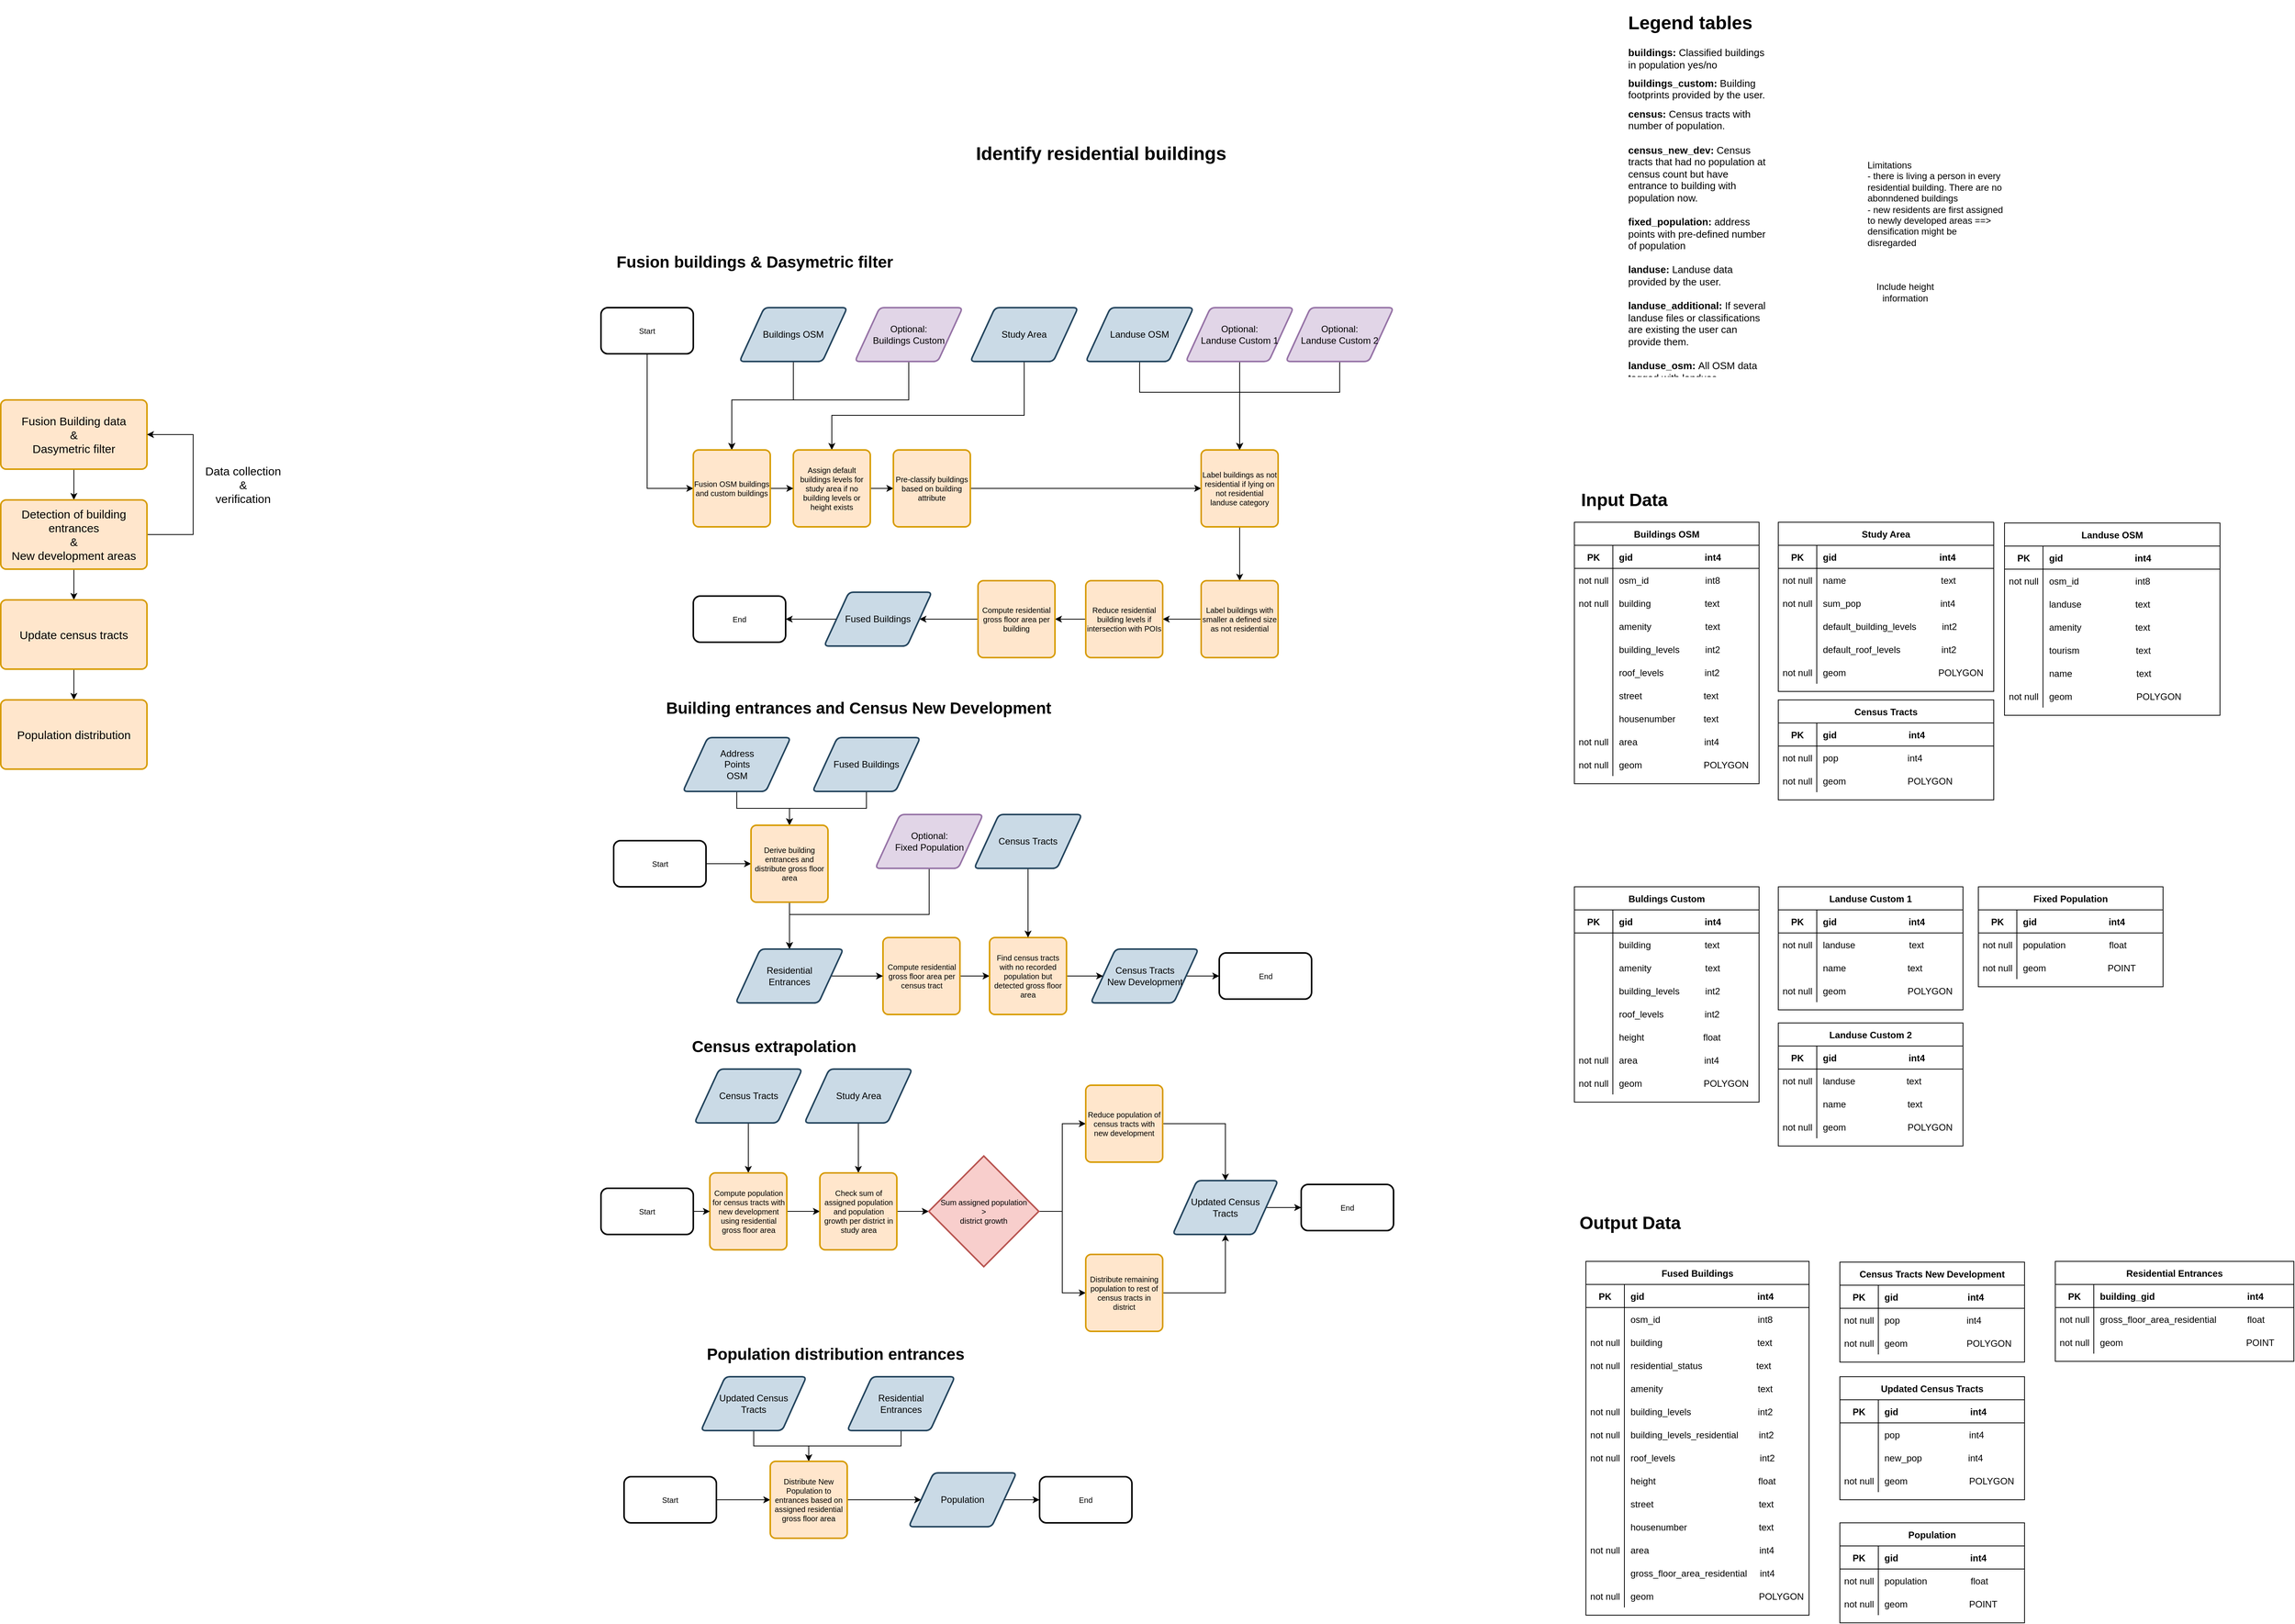 <mxfile version="14.8.1" type="github" pages="2">
  <diagram id="gSiPfwgvA54Z1C3vehDS" name="Page-1">
    <mxGraphModel dx="2757" dy="2235" grid="1" gridSize="10" guides="1" tooltips="1" connect="1" arrows="1" fold="1" page="1" pageScale="1" pageWidth="827" pageHeight="1169" math="0" shadow="0">
      <root>
        <mxCell id="0" />
        <mxCell id="1" parent="0" />
        <mxCell id="zYgc90g8Zmz4CVXkP-po-25" style="edgeStyle=orthogonalEdgeStyle;rounded=0;orthogonalLoop=1;jettySize=auto;html=1;entryX=0;entryY=0.5;entryDx=0;entryDy=0;" parent="1" source="79B8dK87wqLwpo8yn6WV-3" target="Ia5hEZytAEmgdlomByLA-23" edge="1">
          <mxGeometry relative="1" as="geometry" />
        </mxCell>
        <mxCell id="79B8dK87wqLwpo8yn6WV-3" value="&lt;font style=&quot;font-size: 10px;&quot;&gt;Start&lt;/font&gt;" style="rounded=1;whiteSpace=wrap;html=1;strokeWidth=2;fontSize=10;" parent="1" vertex="1">
          <mxGeometry x="10" y="300" width="120" height="60" as="geometry" />
        </mxCell>
        <mxCell id="Ia5hEZytAEmgdlomByLA-24" style="edgeStyle=orthogonalEdgeStyle;rounded=0;orthogonalLoop=1;jettySize=auto;html=1;entryX=0.5;entryY=0;entryDx=0;entryDy=0;" parent="1" source="79B8dK87wqLwpo8yn6WV-5" target="Ia5hEZytAEmgdlomByLA-23" edge="1">
          <mxGeometry relative="1" as="geometry">
            <Array as="points">
              <mxPoint x="260" y="420" />
              <mxPoint x="180" y="420" />
            </Array>
          </mxGeometry>
        </mxCell>
        <mxCell id="79B8dK87wqLwpo8yn6WV-5" value="Buildings OSM" style="shape=parallelogram;html=1;strokeWidth=2;perimeter=parallelogramPerimeter;whiteSpace=wrap;rounded=1;arcSize=12;size=0.23;strokeColor=#23445d;fillColor=#CADAE6;" parent="1" vertex="1">
          <mxGeometry x="190" y="300" width="140" height="70" as="geometry" />
        </mxCell>
        <mxCell id="Ia5hEZytAEmgdlomByLA-28" style="edgeStyle=orthogonalEdgeStyle;rounded=0;orthogonalLoop=1;jettySize=auto;html=1;" parent="1" source="79B8dK87wqLwpo8yn6WV-6" target="79B8dK87wqLwpo8yn6WV-12" edge="1">
          <mxGeometry relative="1" as="geometry">
            <Array as="points">
              <mxPoint x="560" y="440" />
              <mxPoint x="310" y="440" />
            </Array>
          </mxGeometry>
        </mxCell>
        <mxCell id="79B8dK87wqLwpo8yn6WV-6" value="&lt;font style=&quot;font-size: 12px&quot;&gt;Study Area&lt;/font&gt;" style="shape=parallelogram;html=1;strokeWidth=2;perimeter=parallelogramPerimeter;whiteSpace=wrap;rounded=1;arcSize=12;size=0.23;strokeColor=#23445d;fillColor=#CADAE6;" parent="1" vertex="1">
          <mxGeometry x="490" y="300" width="140" height="70" as="geometry" />
        </mxCell>
        <mxCell id="79B8dK87wqLwpo8yn6WV-23" style="edgeStyle=orthogonalEdgeStyle;rounded=0;orthogonalLoop=1;jettySize=auto;html=1;entryX=0;entryY=0.5;entryDx=0;entryDy=0;fontSize=10;" parent="1" source="79B8dK87wqLwpo8yn6WV-12" target="79B8dK87wqLwpo8yn6WV-13" edge="1">
          <mxGeometry relative="1" as="geometry" />
        </mxCell>
        <mxCell id="79B8dK87wqLwpo8yn6WV-12" value="Assign default buildings levels for study area if no building levels or height exists" style="rounded=1;whiteSpace=wrap;html=1;absoluteArcSize=1;arcSize=14;strokeWidth=2;fontSize=10;fillColor=#ffe6cc;strokeColor=#d79b00;" parent="1" vertex="1">
          <mxGeometry x="260" y="485" width="100" height="100" as="geometry" />
        </mxCell>
        <mxCell id="dN0qMM9BU-N8yEWdNGNO-8" style="edgeStyle=orthogonalEdgeStyle;rounded=0;orthogonalLoop=1;jettySize=auto;html=1;entryX=0;entryY=0.5;entryDx=0;entryDy=0;" parent="1" source="79B8dK87wqLwpo8yn6WV-13" target="79B8dK87wqLwpo8yn6WV-25" edge="1">
          <mxGeometry relative="1" as="geometry" />
        </mxCell>
        <mxCell id="79B8dK87wqLwpo8yn6WV-13" value="Pre-classify buildings based on building attribute" style="rounded=1;whiteSpace=wrap;html=1;absoluteArcSize=1;arcSize=14;strokeWidth=2;fontSize=10;fillColor=#ffe6cc;strokeColor=#d79b00;" parent="1" vertex="1">
          <mxGeometry x="390" y="485" width="100" height="100" as="geometry" />
        </mxCell>
        <mxCell id="dN0qMM9BU-N8yEWdNGNO-6" value="" style="edgeStyle=orthogonalEdgeStyle;rounded=0;orthogonalLoop=1;jettySize=auto;html=1;" parent="1" source="79B8dK87wqLwpo8yn6WV-18" target="79B8dK87wqLwpo8yn6WV-25" edge="1">
          <mxGeometry relative="1" as="geometry" />
        </mxCell>
        <mxCell id="79B8dK87wqLwpo8yn6WV-18" value="&lt;font style=&quot;font-size: 12px&quot;&gt;Optional:&lt;br&gt;Landuse Custom 1&lt;/font&gt;" style="shape=parallelogram;html=1;strokeWidth=2;perimeter=parallelogramPerimeter;whiteSpace=wrap;rounded=1;arcSize=12;size=0.23;strokeColor=#9673a6;fillColor=#e1d5e7;" parent="1" vertex="1">
          <mxGeometry x="770" y="300" width="140" height="70" as="geometry" />
        </mxCell>
        <mxCell id="Ia5hEZytAEmgdlomByLA-5" style="edgeStyle=orthogonalEdgeStyle;rounded=0;orthogonalLoop=1;jettySize=auto;html=1;" parent="1" source="79B8dK87wqLwpo8yn6WV-24" target="79B8dK87wqLwpo8yn6WV-25" edge="1">
          <mxGeometry relative="1" as="geometry">
            <Array as="points">
              <mxPoint x="710" y="410" />
              <mxPoint x="840" y="410" />
            </Array>
          </mxGeometry>
        </mxCell>
        <mxCell id="79B8dK87wqLwpo8yn6WV-24" value="&lt;font&gt;&lt;font style=&quot;font-size: 12px&quot;&gt;Landuse OSM&lt;/font&gt;&lt;br&gt;&lt;/font&gt;" style="shape=parallelogram;html=1;strokeWidth=2;perimeter=parallelogramPerimeter;whiteSpace=wrap;rounded=1;arcSize=12;size=0.23;strokeColor=#23445d;fillColor=#CADAE6;" parent="1" vertex="1">
          <mxGeometry x="640" y="300" width="140" height="70" as="geometry" />
        </mxCell>
        <mxCell id="dN0qMM9BU-N8yEWdNGNO-9" value="" style="edgeStyle=orthogonalEdgeStyle;rounded=0;orthogonalLoop=1;jettySize=auto;html=1;" parent="1" source="79B8dK87wqLwpo8yn6WV-25" target="79B8dK87wqLwpo8yn6WV-40" edge="1">
          <mxGeometry relative="1" as="geometry" />
        </mxCell>
        <mxCell id="79B8dK87wqLwpo8yn6WV-25" value="Label buildings as not residential if lying on not residential landuse category" style="rounded=1;whiteSpace=wrap;html=1;absoluteArcSize=1;arcSize=14;strokeWidth=2;fontSize=10;fillColor=#ffe6cc;strokeColor=#d79b00;" parent="1" vertex="1">
          <mxGeometry x="790" y="485" width="100" height="100" as="geometry" />
        </mxCell>
        <mxCell id="Ia5hEZytAEmgdlomByLA-22" value="" style="edgeStyle=orthogonalEdgeStyle;rounded=0;orthogonalLoop=1;jettySize=auto;html=1;" parent="1" source="79B8dK87wqLwpo8yn6WV-40" target="79B8dK87wqLwpo8yn6WV-42" edge="1">
          <mxGeometry relative="1" as="geometry" />
        </mxCell>
        <mxCell id="79B8dK87wqLwpo8yn6WV-40" value="Label buildings with smaller a defined size as not residential" style="rounded=1;whiteSpace=wrap;html=1;absoluteArcSize=1;arcSize=14;strokeWidth=2;fontSize=10;fillColor=#ffe6cc;strokeColor=#d79b00;" parent="1" vertex="1">
          <mxGeometry x="790" y="655" width="100" height="100" as="geometry" />
        </mxCell>
        <mxCell id="zYgc90g8Zmz4CVXkP-po-23" value="" style="edgeStyle=orthogonalEdgeStyle;rounded=0;orthogonalLoop=1;jettySize=auto;html=1;" parent="1" source="79B8dK87wqLwpo8yn6WV-42" target="Ia5hEZytAEmgdlomByLA-44" edge="1">
          <mxGeometry relative="1" as="geometry" />
        </mxCell>
        <mxCell id="79B8dK87wqLwpo8yn6WV-42" value="Reduce residential building levels if intersection with POIs" style="rounded=1;whiteSpace=wrap;html=1;absoluteArcSize=1;arcSize=14;strokeWidth=2;fontSize=10;fillColor=#ffe6cc;strokeColor=#d79b00;" parent="1" vertex="1">
          <mxGeometry x="640" y="655" width="100" height="100" as="geometry" />
        </mxCell>
        <mxCell id="Ia5hEZytAEmgdlomByLA-26" style="edgeStyle=orthogonalEdgeStyle;rounded=0;orthogonalLoop=1;jettySize=auto;html=1;entryX=0.5;entryY=0;entryDx=0;entryDy=0;" parent="1" source="Ia5hEZytAEmgdlomByLA-1" target="Ia5hEZytAEmgdlomByLA-23" edge="1">
          <mxGeometry relative="1" as="geometry">
            <Array as="points">
              <mxPoint x="410" y="420" />
              <mxPoint x="180" y="420" />
            </Array>
          </mxGeometry>
        </mxCell>
        <mxCell id="Ia5hEZytAEmgdlomByLA-1" value="&lt;font style=&quot;font-size: 12px&quot;&gt;Optional:&lt;br&gt;Buildings Custom&lt;/font&gt;" style="shape=parallelogram;html=1;strokeWidth=2;perimeter=parallelogramPerimeter;whiteSpace=wrap;rounded=1;arcSize=12;size=0.23;strokeColor=#9673a6;fillColor=#e1d5e7;" parent="1" vertex="1">
          <mxGeometry x="340" y="300" width="140" height="70" as="geometry" />
        </mxCell>
        <mxCell id="Ia5hEZytAEmgdlomByLA-27" value="" style="edgeStyle=orthogonalEdgeStyle;rounded=0;orthogonalLoop=1;jettySize=auto;html=1;" parent="1" source="Ia5hEZytAEmgdlomByLA-23" target="79B8dK87wqLwpo8yn6WV-12" edge="1">
          <mxGeometry relative="1" as="geometry" />
        </mxCell>
        <mxCell id="Ia5hEZytAEmgdlomByLA-23" value="Fusion OSM buildings and custom buildings" style="rounded=1;whiteSpace=wrap;html=1;absoluteArcSize=1;arcSize=14;strokeWidth=2;fontSize=10;fillColor=#ffe6cc;strokeColor=#d79b00;" parent="1" vertex="1">
          <mxGeometry x="130" y="485" width="100" height="100" as="geometry" />
        </mxCell>
        <mxCell id="Ia5hEZytAEmgdlomByLA-30" value="&lt;font style=&quot;font-size: 10px&quot;&gt;End&lt;/font&gt;" style="rounded=1;whiteSpace=wrap;html=1;strokeWidth=2;fontSize=10;" parent="1" vertex="1">
          <mxGeometry x="130" y="675" width="120" height="60" as="geometry" />
        </mxCell>
        <mxCell id="9iY5AjlihuMi9OCF5Ucr-343" value="" style="edgeStyle=orthogonalEdgeStyle;rounded=0;orthogonalLoop=1;jettySize=auto;html=1;" parent="1" source="Ia5hEZytAEmgdlomByLA-39" target="Ia5hEZytAEmgdlomByLA-43" edge="1">
          <mxGeometry relative="1" as="geometry" />
        </mxCell>
        <mxCell id="Ia5hEZytAEmgdlomByLA-39" value="&lt;font style=&quot;font-size: 10px&quot;&gt;Start&lt;/font&gt;" style="rounded=1;whiteSpace=wrap;html=1;strokeWidth=2;fontSize=10;" parent="1" vertex="1">
          <mxGeometry x="26.5" y="993" width="120" height="60" as="geometry" />
        </mxCell>
        <mxCell id="9iY5AjlihuMi9OCF5Ucr-339" style="edgeStyle=orthogonalEdgeStyle;rounded=0;orthogonalLoop=1;jettySize=auto;html=1;entryX=0.5;entryY=0;entryDx=0;entryDy=0;" parent="1" source="Ia5hEZytAEmgdlomByLA-40" target="Ia5hEZytAEmgdlomByLA-43" edge="1">
          <mxGeometry relative="1" as="geometry" />
        </mxCell>
        <mxCell id="Ia5hEZytAEmgdlomByLA-40" value="&lt;font&gt;&lt;font style=&quot;font-size: 12px&quot;&gt;Fused Buildings&lt;/font&gt;&lt;br&gt;&lt;/font&gt;" style="shape=parallelogram;html=1;strokeWidth=2;perimeter=parallelogramPerimeter;whiteSpace=wrap;rounded=1;arcSize=12;size=0.23;strokeColor=#23445d;fillColor=#CADAE6;" parent="1" vertex="1">
          <mxGeometry x="285" y="859" width="140" height="70" as="geometry" />
        </mxCell>
        <mxCell id="9iY5AjlihuMi9OCF5Ucr-342" style="edgeStyle=orthogonalEdgeStyle;rounded=0;orthogonalLoop=1;jettySize=auto;html=1;entryX=0.5;entryY=0;entryDx=0;entryDy=0;" parent="1" source="Ia5hEZytAEmgdlomByLA-42" target="Ia5hEZytAEmgdlomByLA-43" edge="1">
          <mxGeometry relative="1" as="geometry" />
        </mxCell>
        <mxCell id="Ia5hEZytAEmgdlomByLA-42" value="&lt;font&gt;&lt;font style=&quot;font-size: 12px&quot;&gt;Address&lt;br&gt;Points &lt;br&gt;OSM&lt;/font&gt;&lt;br&gt;&lt;/font&gt;" style="shape=parallelogram;html=1;strokeWidth=2;perimeter=parallelogramPerimeter;whiteSpace=wrap;rounded=1;arcSize=12;size=0.23;strokeColor=#23445d;fillColor=#CADAE6;" parent="1" vertex="1">
          <mxGeometry x="116.5" y="859" width="140" height="70" as="geometry" />
        </mxCell>
        <mxCell id="9iY5AjlihuMi9OCF5Ucr-345" value="" style="edgeStyle=orthogonalEdgeStyle;rounded=0;orthogonalLoop=1;jettySize=auto;html=1;" parent="1" source="Ia5hEZytAEmgdlomByLA-43" target="9iY5AjlihuMi9OCF5Ucr-340" edge="1">
          <mxGeometry relative="1" as="geometry" />
        </mxCell>
        <mxCell id="Ia5hEZytAEmgdlomByLA-43" value="Derive building entrances and distribute gross floor area" style="rounded=1;whiteSpace=wrap;html=1;absoluteArcSize=1;arcSize=14;strokeWidth=2;fontSize=10;fillColor=#ffe6cc;strokeColor=#d79b00;" parent="1" vertex="1">
          <mxGeometry x="205" y="973" width="100" height="100" as="geometry" />
        </mxCell>
        <mxCell id="zYgc90g8Zmz4CVXkP-po-22" value="" style="edgeStyle=orthogonalEdgeStyle;rounded=0;orthogonalLoop=1;jettySize=auto;html=1;" parent="1" source="Ia5hEZytAEmgdlomByLA-44" target="zYgc90g8Zmz4CVXkP-po-21" edge="1">
          <mxGeometry relative="1" as="geometry" />
        </mxCell>
        <mxCell id="Ia5hEZytAEmgdlomByLA-44" value="Compute residential gross floor area per building" style="rounded=1;whiteSpace=wrap;html=1;absoluteArcSize=1;arcSize=14;strokeWidth=2;fontSize=10;fillColor=#ffe6cc;strokeColor=#d79b00;" parent="1" vertex="1">
          <mxGeometry x="500" y="655" width="100" height="100" as="geometry" />
        </mxCell>
        <mxCell id="zYgc90g8Zmz4CVXkP-po-10" value="" style="edgeStyle=orthogonalEdgeStyle;rounded=0;orthogonalLoop=1;jettySize=auto;html=1;entryX=0.5;entryY=0;entryDx=0;entryDy=0;" parent="1" source="Ia5hEZytAEmgdlomByLA-49" target="9iY5AjlihuMi9OCF5Ucr-340" edge="1">
          <mxGeometry relative="1" as="geometry">
            <Array as="points">
              <mxPoint x="436.5" y="1089" />
              <mxPoint x="255.5" y="1089" />
            </Array>
          </mxGeometry>
        </mxCell>
        <mxCell id="Ia5hEZytAEmgdlomByLA-49" value="&lt;font&gt;&lt;font style=&quot;font-size: 12px&quot;&gt;Optional:&lt;br&gt;Fixed Population&lt;/font&gt;&lt;br&gt;&lt;/font&gt;" style="shape=parallelogram;html=1;strokeWidth=2;perimeter=parallelogramPerimeter;whiteSpace=wrap;rounded=1;arcSize=12;size=0.23;strokeColor=#9673a6;fillColor=#e1d5e7;" parent="1" vertex="1">
          <mxGeometry x="366.5" y="959" width="140" height="70" as="geometry" />
        </mxCell>
        <mxCell id="zYgc90g8Zmz4CVXkP-po-1" value="&lt;font style=&quot;font-size: 24px&quot;&gt;&lt;b&gt;Identify residential buildings&lt;/b&gt;&lt;/font&gt;" style="text;html=1;strokeColor=none;fillColor=none;align=center;verticalAlign=middle;whiteSpace=wrap;rounded=0;" parent="1" vertex="1">
          <mxGeometry x="310" y="90" width="700" height="20" as="geometry" />
        </mxCell>
        <mxCell id="9iY5AjlihuMi9OCF5Ucr-68" value="" style="edgeStyle=orthogonalEdgeStyle;rounded=0;orthogonalLoop=1;jettySize=auto;html=1;" parent="1" source="zYgc90g8Zmz4CVXkP-po-6" target="9iY5AjlihuMi9OCF5Ucr-65" edge="1">
          <mxGeometry relative="1" as="geometry" />
        </mxCell>
        <mxCell id="zYgc90g8Zmz4CVXkP-po-6" value="Compute residential gross floor area per census tract" style="rounded=1;whiteSpace=wrap;html=1;absoluteArcSize=1;arcSize=14;strokeWidth=2;fontSize=10;fillColor=#ffe6cc;strokeColor=#d79b00;" parent="1" vertex="1">
          <mxGeometry x="376.5" y="1119" width="100" height="100" as="geometry" />
        </mxCell>
        <mxCell id="zYgc90g8Zmz4CVXkP-po-17" value="Limitations&lt;br&gt;- there is living a person in every residential building. There are no abonndened buildings&lt;br&gt;- new residents are first assigned to newly developed areas ==&amp;gt; densification might be disregarded&lt;br&gt;" style="text;html=1;strokeColor=none;fillColor=none;align=left;verticalAlign=middle;whiteSpace=wrap;rounded=0;" parent="1" vertex="1">
          <mxGeometry x="1654" y="70" width="180" height="190" as="geometry" />
        </mxCell>
        <mxCell id="2Fmk_maczDosi2yWpNws-46" value="" style="edgeStyle=orthogonalEdgeStyle;rounded=0;orthogonalLoop=1;jettySize=auto;html=1;" parent="1" source="zYgc90g8Zmz4CVXkP-po-21" target="Ia5hEZytAEmgdlomByLA-30" edge="1">
          <mxGeometry relative="1" as="geometry" />
        </mxCell>
        <mxCell id="zYgc90g8Zmz4CVXkP-po-21" value="&lt;font&gt;&lt;font style=&quot;font-size: 12px&quot;&gt;Fused Buildings&lt;/font&gt;&lt;br&gt;&lt;/font&gt;" style="shape=parallelogram;html=1;strokeWidth=2;perimeter=parallelogramPerimeter;whiteSpace=wrap;rounded=1;arcSize=12;size=0.23;strokeColor=#23445d;fillColor=#CADAE6;" parent="1" vertex="1">
          <mxGeometry x="300" y="670" width="140" height="70" as="geometry" />
        </mxCell>
        <mxCell id="zYgc90g8Zmz4CVXkP-po-24" value="&lt;h1&gt;&lt;span&gt;Legend tables&lt;/span&gt;&lt;/h1&gt;&lt;h1 style=&quot;font-size: 13px&quot;&gt;&lt;font style=&quot;font-size: 13px&quot;&gt;buildings: &lt;span style=&quot;font-weight: normal&quot;&gt;Classified buildings in population yes/no&amp;nbsp;&lt;/span&gt;&lt;/font&gt;&lt;/h1&gt;&lt;h1 style=&quot;font-size: 13px&quot;&gt;buildings_custom:&lt;span style=&quot;font-weight: normal&quot;&gt; Building footprints provided by the user.&lt;/span&gt;&lt;/h1&gt;&lt;div style=&quot;font-size: 13px&quot;&gt;&lt;font style=&quot;font-size: 13px&quot;&gt;&lt;b&gt;census: &lt;/b&gt;Census tracts with number of population.&lt;/font&gt;&lt;/div&gt;&lt;div style=&quot;font-size: 13px&quot;&gt;&lt;font style=&quot;font-size: 13px&quot;&gt;&lt;br&gt;&lt;/font&gt;&lt;/div&gt;&lt;div style=&quot;font-size: 13px&quot;&gt;&lt;font style=&quot;font-size: 13px&quot;&gt;&lt;b&gt;census_new_dev: &lt;/b&gt;Census tracts that had no population at census count but have entrance to building with population now.&lt;/font&gt;&lt;/div&gt;&lt;div style=&quot;font-size: 13px&quot;&gt;&lt;font style=&quot;font-size: 13px&quot;&gt;&lt;b&gt;&lt;br&gt;&lt;/b&gt;&lt;/font&gt;&lt;/div&gt;&lt;div style=&quot;font-size: 13px&quot;&gt;&lt;b&gt;fixed_population: &lt;/b&gt;address points with pre-defined number of population&lt;/div&gt;&lt;div style=&quot;font-size: 13px&quot;&gt;&lt;font style=&quot;font-size: 13px&quot;&gt;&lt;b&gt;&lt;br&gt;&lt;/b&gt;&lt;/font&gt;&lt;/div&gt;&lt;div style=&quot;font-size: 13px&quot;&gt;&lt;font style=&quot;font-size: 13px&quot;&gt;&lt;b&gt;landuse: &lt;/b&gt;Landuse data provided by the user.&lt;/font&gt;&lt;/div&gt;&lt;div style=&quot;font-size: 13px&quot;&gt;&lt;span style=&quot;font-weight: normal&quot;&gt;&lt;font style=&quot;font-size: 13px&quot;&gt;&lt;br&gt;&lt;/font&gt;&lt;/span&gt;&lt;/div&gt;&lt;div style=&quot;font-size: 13px&quot;&gt;&lt;font style=&quot;font-size: 13px&quot;&gt;&lt;b&gt;landuse_additional:&lt;/b&gt; If several landuse files or classifications are existing the user can provide them.&lt;/font&gt;&lt;/div&gt;&lt;div style=&quot;font-size: 13px&quot;&gt;&lt;font style=&quot;font-size: 13px&quot;&gt;&lt;br&gt;&lt;/font&gt;&lt;/div&gt;&lt;div style=&quot;font-size: 13px&quot;&gt;&lt;font style=&quot;font-size: 13px&quot;&gt;&lt;b&gt;landuse_osm: &lt;/b&gt;All OSM data tagged with landuse.&amp;nbsp;&lt;/font&gt;&lt;/div&gt;&lt;h1 style=&quot;font-size: 13px&quot;&gt;&lt;font style=&quot;font-size: 13px&quot;&gt;planet_osm_polygon:&lt;span style=&quot;font-weight: normal&quot;&gt; All OSM data modelled as Polygon&lt;/span&gt;&lt;/font&gt;&lt;/h1&gt;&lt;div&gt;&lt;font style=&quot;font-size: 13px&quot;&gt;&lt;h1 style=&quot;font-size: 13px&quot;&gt;planet_osm_point:&lt;span style=&quot;font-weight: normal&quot;&gt;&amp;nbsp;All OSM data modelled as Point&lt;/span&gt;&lt;/h1&gt;&lt;div&gt;&lt;span style=&quot;font-weight: normal&quot;&gt;&lt;br&gt;&lt;/span&gt;&lt;/div&gt;&lt;div&gt;&lt;span style=&quot;font-weight: normal&quot;&gt;&lt;br&gt;&lt;/span&gt;&lt;/div&gt;&lt;/font&gt;&lt;/div&gt;&lt;div style=&quot;font-size: 13px&quot;&gt;&lt;span style=&quot;font-weight: normal&quot;&gt;&lt;font style=&quot;font-size: 13px&quot;&gt;&lt;br&gt;&lt;/font&gt;&lt;/span&gt;&lt;/div&gt;&lt;div style=&quot;font-size: 13px&quot;&gt;&lt;span style=&quot;font-weight: normal&quot;&gt;&lt;br&gt;&lt;/span&gt;&lt;/div&gt;&lt;div&gt;&lt;span style=&quot;font-weight: normal&quot;&gt;&lt;br&gt;&lt;/span&gt;&lt;/div&gt;&lt;div&gt;&lt;span style=&quot;font-weight: normal&quot;&gt;&lt;br&gt;&lt;/span&gt;&lt;/div&gt;&lt;div&gt;&lt;span style=&quot;font-weight: normal&quot;&gt;&lt;br&gt;&lt;/span&gt;&lt;/div&gt;" style="text;html=1;strokeColor=none;fillColor=none;spacing=5;spacingTop=-20;whiteSpace=wrap;overflow=hidden;rounded=0;" parent="1" vertex="1">
          <mxGeometry x="1340" y="-90" width="190" height="480" as="geometry" />
        </mxCell>
        <mxCell id="9iY5AjlihuMi9OCF5Ucr-352" value="" style="edgeStyle=orthogonalEdgeStyle;rounded=0;orthogonalLoop=1;jettySize=auto;html=1;" parent="1" source="2Fmk_maczDosi2yWpNws-43" target="9iY5AjlihuMi9OCF5Ucr-350" edge="1">
          <mxGeometry relative="1" as="geometry" />
        </mxCell>
        <mxCell id="2Fmk_maczDosi2yWpNws-43" value="&lt;font style=&quot;font-size: 10px&quot;&gt;Start&lt;/font&gt;" style="rounded=1;whiteSpace=wrap;html=1;strokeWidth=2;fontSize=10;" parent="1" vertex="1">
          <mxGeometry x="40" y="1820" width="120" height="60" as="geometry" />
        </mxCell>
        <mxCell id="dN0qMM9BU-N8yEWdNGNO-7" style="edgeStyle=orthogonalEdgeStyle;rounded=0;orthogonalLoop=1;jettySize=auto;html=1;entryX=0.5;entryY=0;entryDx=0;entryDy=0;" parent="1" source="dN0qMM9BU-N8yEWdNGNO-5" target="79B8dK87wqLwpo8yn6WV-25" edge="1">
          <mxGeometry relative="1" as="geometry">
            <Array as="points">
              <mxPoint x="970" y="410" />
              <mxPoint x="840" y="410" />
            </Array>
          </mxGeometry>
        </mxCell>
        <mxCell id="dN0qMM9BU-N8yEWdNGNO-5" value="&lt;font style=&quot;font-size: 11px&quot;&gt;&lt;span style=&quot;font-size: 12px&quot;&gt;Optional:&lt;br&gt;Landuse Custom 2&lt;/span&gt;&lt;br&gt;&lt;/font&gt;" style="shape=parallelogram;html=1;strokeWidth=2;perimeter=parallelogramPerimeter;whiteSpace=wrap;rounded=1;arcSize=12;size=0.23;strokeColor=#9673a6;fillColor=#e1d5e7;" parent="1" vertex="1">
          <mxGeometry x="900" y="300" width="140" height="70" as="geometry" />
        </mxCell>
        <mxCell id="kg2WgKKPB-7db6LxPs3S-1" value="Include height information" style="text;html=1;strokeColor=none;fillColor=none;align=center;verticalAlign=middle;whiteSpace=wrap;rounded=0;" parent="1" vertex="1">
          <mxGeometry x="1640" y="270" width="130" height="20" as="geometry" />
        </mxCell>
        <mxCell id="9iY5AjlihuMi9OCF5Ucr-348" value="" style="edgeStyle=orthogonalEdgeStyle;rounded=0;orthogonalLoop=1;jettySize=auto;html=1;" parent="1" source="9iY5AjlihuMi9OCF5Ucr-64" target="9iY5AjlihuMi9OCF5Ucr-98" edge="1">
          <mxGeometry relative="1" as="geometry" />
        </mxCell>
        <mxCell id="9iY5AjlihuMi9OCF5Ucr-64" value="&lt;font style=&quot;font-size: 12px&quot;&gt;Census Tracts &lt;br&gt;New Development&lt;br&gt;&lt;/font&gt;" style="shape=parallelogram;html=1;strokeWidth=2;perimeter=parallelogramPerimeter;whiteSpace=wrap;rounded=1;arcSize=12;size=0.23;strokeColor=#23445d;fillColor=#CADAE6;" parent="1" vertex="1">
          <mxGeometry x="646.5" y="1134" width="140" height="70" as="geometry" />
        </mxCell>
        <mxCell id="9iY5AjlihuMi9OCF5Ucr-66" value="" style="edgeStyle=orthogonalEdgeStyle;rounded=0;orthogonalLoop=1;jettySize=auto;html=1;" parent="1" source="9iY5AjlihuMi9OCF5Ucr-65" target="9iY5AjlihuMi9OCF5Ucr-64" edge="1">
          <mxGeometry relative="1" as="geometry" />
        </mxCell>
        <mxCell id="9iY5AjlihuMi9OCF5Ucr-65" value="Find census tracts with no recorded population but detected gross floor area" style="rounded=1;whiteSpace=wrap;html=1;absoluteArcSize=1;arcSize=14;strokeWidth=2;fontSize=10;fillColor=#ffe6cc;strokeColor=#d79b00;" parent="1" vertex="1">
          <mxGeometry x="515" y="1119" width="100" height="100" as="geometry" />
        </mxCell>
        <mxCell id="9iY5AjlihuMi9OCF5Ucr-69" value="&lt;font style=&quot;font-size: 21px&quot;&gt;&lt;b&gt;Fusion buildings &amp;amp; Dasymetric filter&lt;/b&gt;&lt;/font&gt;" style="text;html=1;strokeColor=none;fillColor=none;align=center;verticalAlign=middle;whiteSpace=wrap;rounded=0;" parent="1" vertex="1">
          <mxGeometry y="230" width="420" height="20" as="geometry" />
        </mxCell>
        <mxCell id="9iY5AjlihuMi9OCF5Ucr-91" value="" style="edgeStyle=orthogonalEdgeStyle;rounded=0;orthogonalLoop=1;jettySize=auto;html=1;" parent="1" source="9iY5AjlihuMi9OCF5Ucr-70" target="9iY5AjlihuMi9OCF5Ucr-72" edge="1">
          <mxGeometry relative="1" as="geometry" />
        </mxCell>
        <mxCell id="9iY5AjlihuMi9OCF5Ucr-70" value="&lt;font&gt;&lt;font style=&quot;font-size: 12px&quot;&gt;Census Tracts&lt;/font&gt;&lt;br&gt;&lt;/font&gt;" style="shape=parallelogram;html=1;strokeWidth=2;perimeter=parallelogramPerimeter;whiteSpace=wrap;rounded=1;arcSize=12;size=0.23;strokeColor=#23445d;fillColor=#CADAE6;" parent="1" vertex="1">
          <mxGeometry x="131.5" y="1290" width="140" height="70" as="geometry" />
        </mxCell>
        <mxCell id="9iY5AjlihuMi9OCF5Ucr-92" value="" style="edgeStyle=orthogonalEdgeStyle;rounded=0;orthogonalLoop=1;jettySize=auto;html=1;" parent="1" source="9iY5AjlihuMi9OCF5Ucr-71" target="9iY5AjlihuMi9OCF5Ucr-75" edge="1">
          <mxGeometry relative="1" as="geometry" />
        </mxCell>
        <mxCell id="9iY5AjlihuMi9OCF5Ucr-71" value="&lt;font&gt;&lt;font style=&quot;font-size: 12px&quot;&gt;Study Area&lt;/font&gt;&lt;br&gt;&lt;/font&gt;" style="shape=parallelogram;html=1;strokeWidth=2;perimeter=parallelogramPerimeter;whiteSpace=wrap;rounded=1;arcSize=12;size=0.23;strokeColor=#23445d;fillColor=#CADAE6;" parent="1" vertex="1">
          <mxGeometry x="274.5" y="1290" width="140" height="70" as="geometry" />
        </mxCell>
        <mxCell id="9iY5AjlihuMi9OCF5Ucr-77" value="" style="edgeStyle=orthogonalEdgeStyle;rounded=0;orthogonalLoop=1;jettySize=auto;html=1;" parent="1" source="9iY5AjlihuMi9OCF5Ucr-72" target="9iY5AjlihuMi9OCF5Ucr-75" edge="1">
          <mxGeometry relative="1" as="geometry" />
        </mxCell>
        <mxCell id="9iY5AjlihuMi9OCF5Ucr-72" value="Compute population for census tracts with new development using residential gross floor area" style="rounded=1;whiteSpace=wrap;html=1;absoluteArcSize=1;arcSize=14;strokeWidth=2;fontSize=10;fillColor=#ffe6cc;strokeColor=#d79b00;" parent="1" vertex="1">
          <mxGeometry x="151.5" y="1425" width="100" height="100" as="geometry" />
        </mxCell>
        <mxCell id="9iY5AjlihuMi9OCF5Ucr-85" value="" style="edgeStyle=orthogonalEdgeStyle;rounded=0;orthogonalLoop=1;jettySize=auto;html=1;" parent="1" source="9iY5AjlihuMi9OCF5Ucr-75" target="9iY5AjlihuMi9OCF5Ucr-80" edge="1">
          <mxGeometry relative="1" as="geometry" />
        </mxCell>
        <mxCell id="9iY5AjlihuMi9OCF5Ucr-75" value="Check sum of assigned population and population growth per district in study area" style="rounded=1;whiteSpace=wrap;html=1;absoluteArcSize=1;arcSize=14;strokeWidth=2;fontSize=10;fillColor=#ffe6cc;strokeColor=#d79b00;" parent="1" vertex="1">
          <mxGeometry x="294.5" y="1425" width="100" height="100" as="geometry" />
        </mxCell>
        <mxCell id="9iY5AjlihuMi9OCF5Ucr-88" style="edgeStyle=orthogonalEdgeStyle;rounded=0;orthogonalLoop=1;jettySize=auto;html=1;entryX=0;entryY=0.5;entryDx=0;entryDy=0;" parent="1" source="9iY5AjlihuMi9OCF5Ucr-80" target="9iY5AjlihuMi9OCF5Ucr-82" edge="1">
          <mxGeometry relative="1" as="geometry" />
        </mxCell>
        <mxCell id="9iY5AjlihuMi9OCF5Ucr-89" style="edgeStyle=orthogonalEdgeStyle;rounded=0;orthogonalLoop=1;jettySize=auto;html=1;entryX=0;entryY=0.5;entryDx=0;entryDy=0;" parent="1" source="9iY5AjlihuMi9OCF5Ucr-80" target="9iY5AjlihuMi9OCF5Ucr-86" edge="1">
          <mxGeometry relative="1" as="geometry" />
        </mxCell>
        <mxCell id="9iY5AjlihuMi9OCF5Ucr-80" value="Sum assigned population &lt;br&gt;&amp;gt; &lt;br&gt;district growth" style="strokeWidth=2;html=1;shape=mxgraph.flowchart.decision;whiteSpace=wrap;rounded=1;fontSize=10;fillColor=#f8cecc;strokeColor=#b85450;" parent="1" vertex="1">
          <mxGeometry x="436" y="1403" width="143" height="144" as="geometry" />
        </mxCell>
        <mxCell id="9iY5AjlihuMi9OCF5Ucr-94" value="" style="edgeStyle=orthogonalEdgeStyle;rounded=0;orthogonalLoop=1;jettySize=auto;html=1;" parent="1" source="9iY5AjlihuMi9OCF5Ucr-82" target="9iY5AjlihuMi9OCF5Ucr-87" edge="1">
          <mxGeometry relative="1" as="geometry" />
        </mxCell>
        <mxCell id="9iY5AjlihuMi9OCF5Ucr-82" value="Reduce population of census tracts with new development" style="rounded=1;whiteSpace=wrap;html=1;absoluteArcSize=1;arcSize=14;strokeWidth=2;fontSize=10;fillColor=#ffe6cc;strokeColor=#d79b00;" parent="1" vertex="1">
          <mxGeometry x="640" y="1311" width="100" height="100" as="geometry" />
        </mxCell>
        <mxCell id="9iY5AjlihuMi9OCF5Ucr-84" value="" style="edgeStyle=orthogonalEdgeStyle;rounded=0;orthogonalLoop=1;jettySize=auto;html=1;" parent="1" source="9iY5AjlihuMi9OCF5Ucr-83" target="9iY5AjlihuMi9OCF5Ucr-72" edge="1">
          <mxGeometry relative="1" as="geometry" />
        </mxCell>
        <mxCell id="9iY5AjlihuMi9OCF5Ucr-83" value="&lt;font style=&quot;font-size: 10px&quot;&gt;Start&lt;/font&gt;" style="rounded=1;whiteSpace=wrap;html=1;strokeWidth=2;fontSize=10;" parent="1" vertex="1">
          <mxGeometry x="10" y="1445" width="120" height="60" as="geometry" />
        </mxCell>
        <mxCell id="9iY5AjlihuMi9OCF5Ucr-95" value="" style="edgeStyle=orthogonalEdgeStyle;rounded=0;orthogonalLoop=1;jettySize=auto;html=1;" parent="1" source="9iY5AjlihuMi9OCF5Ucr-86" target="9iY5AjlihuMi9OCF5Ucr-87" edge="1">
          <mxGeometry relative="1" as="geometry" />
        </mxCell>
        <mxCell id="9iY5AjlihuMi9OCF5Ucr-86" value="Distribute remaining population to rest of census tracts in district" style="rounded=1;whiteSpace=wrap;html=1;absoluteArcSize=1;arcSize=14;strokeWidth=2;fontSize=10;fillColor=#ffe6cc;strokeColor=#d79b00;" parent="1" vertex="1">
          <mxGeometry x="640" y="1531" width="100" height="100" as="geometry" />
        </mxCell>
        <mxCell id="9iY5AjlihuMi9OCF5Ucr-97" value="" style="edgeStyle=orthogonalEdgeStyle;rounded=0;orthogonalLoop=1;jettySize=auto;html=1;" parent="1" source="9iY5AjlihuMi9OCF5Ucr-87" target="9iY5AjlihuMi9OCF5Ucr-96" edge="1">
          <mxGeometry relative="1" as="geometry" />
        </mxCell>
        <mxCell id="9iY5AjlihuMi9OCF5Ucr-87" value="&lt;font&gt;&lt;font style=&quot;font-size: 12px&quot;&gt;Updated Census &lt;br&gt;Tracts&lt;/font&gt;&lt;br&gt;&lt;/font&gt;" style="shape=parallelogram;html=1;strokeWidth=2;perimeter=parallelogramPerimeter;whiteSpace=wrap;rounded=1;arcSize=12;size=0.23;strokeColor=#23445d;fillColor=#CADAE6;" parent="1" vertex="1">
          <mxGeometry x="753" y="1435" width="137" height="70" as="geometry" />
        </mxCell>
        <mxCell id="9iY5AjlihuMi9OCF5Ucr-96" value="&lt;font style=&quot;font-size: 10px&quot;&gt;End&lt;/font&gt;" style="rounded=1;whiteSpace=wrap;html=1;strokeWidth=2;fontSize=10;" parent="1" vertex="1">
          <mxGeometry x="920" y="1440" width="120" height="60" as="geometry" />
        </mxCell>
        <mxCell id="9iY5AjlihuMi9OCF5Ucr-98" value="&lt;font style=&quot;font-size: 10px&quot;&gt;End&lt;/font&gt;" style="rounded=1;whiteSpace=wrap;html=1;strokeWidth=2;fontSize=10;" parent="1" vertex="1">
          <mxGeometry x="813.5" y="1139" width="120" height="60" as="geometry" />
        </mxCell>
        <mxCell id="9iY5AjlihuMi9OCF5Ucr-111" value="" style="shape=partialRectangle;html=1;whiteSpace=wrap;connectable=0;fillColor=none;top=0;left=0;bottom=0;right=0;overflow=hidden;" parent="1" vertex="1">
          <mxGeometry x="1260" y="790" width="50" height="30" as="geometry" />
        </mxCell>
        <mxCell id="9iY5AjlihuMi9OCF5Ucr-113" value="Buildings OSM" style="shape=table;startSize=30;container=1;collapsible=1;childLayout=tableLayout;fixedRows=1;rowLines=0;fontStyle=1;align=center;resizeLast=1;" parent="1" vertex="1">
          <mxGeometry x="1275" y="579" width="240" height="340" as="geometry">
            <mxRectangle x="1530" y="580" width="60" height="30" as="alternateBounds" />
          </mxGeometry>
        </mxCell>
        <mxCell id="9iY5AjlihuMi9OCF5Ucr-114" value="" style="shape=partialRectangle;collapsible=0;dropTarget=0;pointerEvents=0;fillColor=none;top=0;left=0;bottom=1;right=0;points=[[0,0.5],[1,0.5]];portConstraint=eastwest;" parent="9iY5AjlihuMi9OCF5Ucr-113" vertex="1">
          <mxGeometry y="30" width="240" height="30" as="geometry" />
        </mxCell>
        <mxCell id="9iY5AjlihuMi9OCF5Ucr-115" value="PK" style="shape=partialRectangle;connectable=0;fillColor=none;top=0;left=0;bottom=0;right=0;fontStyle=1;overflow=hidden;" parent="9iY5AjlihuMi9OCF5Ucr-114" vertex="1">
          <mxGeometry width="50" height="30" as="geometry" />
        </mxCell>
        <mxCell id="9iY5AjlihuMi9OCF5Ucr-116" value="gid                            int4" style="shape=partialRectangle;connectable=0;fillColor=none;top=0;left=0;bottom=0;right=0;align=left;spacingLeft=6;fontStyle=1;overflow=hidden;" parent="9iY5AjlihuMi9OCF5Ucr-114" vertex="1">
          <mxGeometry x="50" width="190" height="30" as="geometry" />
        </mxCell>
        <mxCell id="9iY5AjlihuMi9OCF5Ucr-117" value="" style="shape=partialRectangle;collapsible=0;dropTarget=0;pointerEvents=0;fillColor=none;top=0;left=0;bottom=0;right=0;points=[[0,0.5],[1,0.5]];portConstraint=eastwest;" parent="9iY5AjlihuMi9OCF5Ucr-113" vertex="1">
          <mxGeometry y="60" width="240" height="30" as="geometry" />
        </mxCell>
        <mxCell id="9iY5AjlihuMi9OCF5Ucr-118" value="not null" style="shape=partialRectangle;connectable=0;fillColor=none;top=0;left=0;bottom=0;right=0;editable=1;overflow=hidden;" parent="9iY5AjlihuMi9OCF5Ucr-117" vertex="1">
          <mxGeometry width="50" height="30" as="geometry" />
        </mxCell>
        <mxCell id="9iY5AjlihuMi9OCF5Ucr-119" value="osm_id                      int8" style="shape=partialRectangle;connectable=0;fillColor=none;top=0;left=0;bottom=0;right=0;align=left;spacingLeft=6;overflow=hidden;" parent="9iY5AjlihuMi9OCF5Ucr-117" vertex="1">
          <mxGeometry x="50" width="190" height="30" as="geometry" />
        </mxCell>
        <mxCell id="9iY5AjlihuMi9OCF5Ucr-120" value="" style="shape=partialRectangle;collapsible=0;dropTarget=0;pointerEvents=0;fillColor=none;top=0;left=0;bottom=0;right=0;points=[[0,0.5],[1,0.5]];portConstraint=eastwest;" parent="9iY5AjlihuMi9OCF5Ucr-113" vertex="1">
          <mxGeometry y="90" width="240" height="30" as="geometry" />
        </mxCell>
        <mxCell id="9iY5AjlihuMi9OCF5Ucr-121" value="not null" style="shape=partialRectangle;connectable=0;fillColor=none;top=0;left=0;bottom=0;right=0;editable=1;overflow=hidden;" parent="9iY5AjlihuMi9OCF5Ucr-120" vertex="1">
          <mxGeometry width="50" height="30" as="geometry" />
        </mxCell>
        <mxCell id="9iY5AjlihuMi9OCF5Ucr-122" value="building                     text" style="shape=partialRectangle;connectable=0;fillColor=none;top=0;left=0;bottom=0;right=0;align=left;spacingLeft=6;overflow=hidden;" parent="9iY5AjlihuMi9OCF5Ucr-120" vertex="1">
          <mxGeometry x="50" width="190" height="30" as="geometry" />
        </mxCell>
        <mxCell id="9iY5AjlihuMi9OCF5Ucr-123" value="" style="shape=partialRectangle;collapsible=0;dropTarget=0;pointerEvents=0;fillColor=none;top=0;left=0;bottom=0;right=0;points=[[0,0.5],[1,0.5]];portConstraint=eastwest;" parent="9iY5AjlihuMi9OCF5Ucr-113" vertex="1">
          <mxGeometry y="120" width="240" height="30" as="geometry" />
        </mxCell>
        <mxCell id="9iY5AjlihuMi9OCF5Ucr-124" value="" style="shape=partialRectangle;connectable=0;fillColor=none;top=0;left=0;bottom=0;right=0;editable=1;overflow=hidden;" parent="9iY5AjlihuMi9OCF5Ucr-123" vertex="1">
          <mxGeometry width="50" height="30" as="geometry" />
        </mxCell>
        <mxCell id="9iY5AjlihuMi9OCF5Ucr-125" value="amenity                     text" style="shape=partialRectangle;connectable=0;fillColor=none;top=0;left=0;bottom=0;right=0;align=left;spacingLeft=6;overflow=hidden;" parent="9iY5AjlihuMi9OCF5Ucr-123" vertex="1">
          <mxGeometry x="50" width="190" height="30" as="geometry" />
        </mxCell>
        <mxCell id="9iY5AjlihuMi9OCF5Ucr-135" style="shape=partialRectangle;collapsible=0;dropTarget=0;pointerEvents=0;fillColor=none;top=0;left=0;bottom=0;right=0;points=[[0,0.5],[1,0.5]];portConstraint=eastwest;" parent="9iY5AjlihuMi9OCF5Ucr-113" vertex="1">
          <mxGeometry y="150" width="240" height="30" as="geometry" />
        </mxCell>
        <mxCell id="9iY5AjlihuMi9OCF5Ucr-136" style="shape=partialRectangle;connectable=0;fillColor=none;top=0;left=0;bottom=0;right=0;editable=1;overflow=hidden;" parent="9iY5AjlihuMi9OCF5Ucr-135" vertex="1">
          <mxGeometry width="50" height="30" as="geometry" />
        </mxCell>
        <mxCell id="9iY5AjlihuMi9OCF5Ucr-137" value="building_levels          int2" style="shape=partialRectangle;connectable=0;fillColor=none;top=0;left=0;bottom=0;right=0;align=left;spacingLeft=6;overflow=hidden;" parent="9iY5AjlihuMi9OCF5Ucr-135" vertex="1">
          <mxGeometry x="50" width="190" height="30" as="geometry" />
        </mxCell>
        <mxCell id="9iY5AjlihuMi9OCF5Ucr-138" style="shape=partialRectangle;collapsible=0;dropTarget=0;pointerEvents=0;fillColor=none;top=0;left=0;bottom=0;right=0;points=[[0,0.5],[1,0.5]];portConstraint=eastwest;" parent="9iY5AjlihuMi9OCF5Ucr-113" vertex="1">
          <mxGeometry y="180" width="240" height="30" as="geometry" />
        </mxCell>
        <mxCell id="9iY5AjlihuMi9OCF5Ucr-139" style="shape=partialRectangle;connectable=0;fillColor=none;top=0;left=0;bottom=0;right=0;editable=1;overflow=hidden;" parent="9iY5AjlihuMi9OCF5Ucr-138" vertex="1">
          <mxGeometry width="50" height="30" as="geometry" />
        </mxCell>
        <mxCell id="9iY5AjlihuMi9OCF5Ucr-140" value="roof_levels                int2" style="shape=partialRectangle;connectable=0;fillColor=none;top=0;left=0;bottom=0;right=0;align=left;spacingLeft=6;overflow=hidden;" parent="9iY5AjlihuMi9OCF5Ucr-138" vertex="1">
          <mxGeometry x="50" width="190" height="30" as="geometry" />
        </mxCell>
        <mxCell id="9iY5AjlihuMi9OCF5Ucr-147" style="shape=partialRectangle;collapsible=0;dropTarget=0;pointerEvents=0;fillColor=none;top=0;left=0;bottom=0;right=0;points=[[0,0.5],[1,0.5]];portConstraint=eastwest;" parent="9iY5AjlihuMi9OCF5Ucr-113" vertex="1">
          <mxGeometry y="210" width="240" height="30" as="geometry" />
        </mxCell>
        <mxCell id="9iY5AjlihuMi9OCF5Ucr-148" style="shape=partialRectangle;connectable=0;fillColor=none;top=0;left=0;bottom=0;right=0;editable=1;overflow=hidden;" parent="9iY5AjlihuMi9OCF5Ucr-147" vertex="1">
          <mxGeometry width="50" height="30" as="geometry" />
        </mxCell>
        <mxCell id="9iY5AjlihuMi9OCF5Ucr-149" value="street                        text" style="shape=partialRectangle;connectable=0;fillColor=none;top=0;left=0;bottom=0;right=0;align=left;spacingLeft=6;overflow=hidden;" parent="9iY5AjlihuMi9OCF5Ucr-147" vertex="1">
          <mxGeometry x="50" width="190" height="30" as="geometry" />
        </mxCell>
        <mxCell id="9iY5AjlihuMi9OCF5Ucr-150" style="shape=partialRectangle;collapsible=0;dropTarget=0;pointerEvents=0;fillColor=none;top=0;left=0;bottom=0;right=0;points=[[0,0.5],[1,0.5]];portConstraint=eastwest;" parent="9iY5AjlihuMi9OCF5Ucr-113" vertex="1">
          <mxGeometry y="240" width="240" height="30" as="geometry" />
        </mxCell>
        <mxCell id="9iY5AjlihuMi9OCF5Ucr-151" style="shape=partialRectangle;connectable=0;fillColor=none;top=0;left=0;bottom=0;right=0;editable=1;overflow=hidden;" parent="9iY5AjlihuMi9OCF5Ucr-150" vertex="1">
          <mxGeometry width="50" height="30" as="geometry" />
        </mxCell>
        <mxCell id="9iY5AjlihuMi9OCF5Ucr-152" value="housenumber           text" style="shape=partialRectangle;connectable=0;fillColor=none;top=0;left=0;bottom=0;right=0;align=left;spacingLeft=6;overflow=hidden;" parent="9iY5AjlihuMi9OCF5Ucr-150" vertex="1">
          <mxGeometry x="50" width="190" height="30" as="geometry" />
        </mxCell>
        <mxCell id="9iY5AjlihuMi9OCF5Ucr-153" style="shape=partialRectangle;collapsible=0;dropTarget=0;pointerEvents=0;fillColor=none;top=0;left=0;bottom=0;right=0;points=[[0,0.5],[1,0.5]];portConstraint=eastwest;" parent="9iY5AjlihuMi9OCF5Ucr-113" vertex="1">
          <mxGeometry y="270" width="240" height="30" as="geometry" />
        </mxCell>
        <mxCell id="9iY5AjlihuMi9OCF5Ucr-154" value="not null" style="shape=partialRectangle;connectable=0;fillColor=none;top=0;left=0;bottom=0;right=0;editable=1;overflow=hidden;" parent="9iY5AjlihuMi9OCF5Ucr-153" vertex="1">
          <mxGeometry width="50" height="30" as="geometry" />
        </mxCell>
        <mxCell id="9iY5AjlihuMi9OCF5Ucr-155" value="area                          int4" style="shape=partialRectangle;connectable=0;fillColor=none;top=0;left=0;bottom=0;right=0;align=left;spacingLeft=6;overflow=hidden;" parent="9iY5AjlihuMi9OCF5Ucr-153" vertex="1">
          <mxGeometry x="50" width="190" height="30" as="geometry" />
        </mxCell>
        <mxCell id="9iY5AjlihuMi9OCF5Ucr-141" style="shape=partialRectangle;collapsible=0;dropTarget=0;pointerEvents=0;fillColor=none;top=0;left=0;bottom=0;right=0;points=[[0,0.5],[1,0.5]];portConstraint=eastwest;" parent="9iY5AjlihuMi9OCF5Ucr-113" vertex="1">
          <mxGeometry y="300" width="240" height="30" as="geometry" />
        </mxCell>
        <mxCell id="9iY5AjlihuMi9OCF5Ucr-142" value="not null" style="shape=partialRectangle;connectable=0;fillColor=none;top=0;left=0;bottom=0;right=0;editable=1;overflow=hidden;" parent="9iY5AjlihuMi9OCF5Ucr-141" vertex="1">
          <mxGeometry width="50" height="30" as="geometry" />
        </mxCell>
        <mxCell id="9iY5AjlihuMi9OCF5Ucr-143" value="geom                        POLYGON" style="shape=partialRectangle;connectable=0;fillColor=none;top=0;left=0;bottom=0;right=0;align=left;spacingLeft=6;overflow=hidden;" parent="9iY5AjlihuMi9OCF5Ucr-141" vertex="1">
          <mxGeometry x="50" width="190" height="30" as="geometry" />
        </mxCell>
        <mxCell id="9iY5AjlihuMi9OCF5Ucr-156" value="Buldings Custom" style="shape=table;startSize=30;container=1;collapsible=1;childLayout=tableLayout;fixedRows=1;rowLines=0;fontStyle=1;align=center;resizeLast=1;" parent="1" vertex="1">
          <mxGeometry x="1275" y="1053" width="240" height="280" as="geometry">
            <mxRectangle x="1530" y="580" width="60" height="30" as="alternateBounds" />
          </mxGeometry>
        </mxCell>
        <mxCell id="9iY5AjlihuMi9OCF5Ucr-157" value="" style="shape=partialRectangle;collapsible=0;dropTarget=0;pointerEvents=0;fillColor=none;top=0;left=0;bottom=1;right=0;points=[[0,0.5],[1,0.5]];portConstraint=eastwest;" parent="9iY5AjlihuMi9OCF5Ucr-156" vertex="1">
          <mxGeometry y="30" width="240" height="30" as="geometry" />
        </mxCell>
        <mxCell id="9iY5AjlihuMi9OCF5Ucr-158" value="PK" style="shape=partialRectangle;connectable=0;fillColor=none;top=0;left=0;bottom=0;right=0;fontStyle=1;overflow=hidden;" parent="9iY5AjlihuMi9OCF5Ucr-157" vertex="1">
          <mxGeometry width="50" height="30" as="geometry" />
        </mxCell>
        <mxCell id="9iY5AjlihuMi9OCF5Ucr-159" value="gid                            int4" style="shape=partialRectangle;connectable=0;fillColor=none;top=0;left=0;bottom=0;right=0;align=left;spacingLeft=6;fontStyle=1;overflow=hidden;" parent="9iY5AjlihuMi9OCF5Ucr-157" vertex="1">
          <mxGeometry x="50" width="190" height="30" as="geometry" />
        </mxCell>
        <mxCell id="9iY5AjlihuMi9OCF5Ucr-163" value="" style="shape=partialRectangle;collapsible=0;dropTarget=0;pointerEvents=0;fillColor=none;top=0;left=0;bottom=0;right=0;points=[[0,0.5],[1,0.5]];portConstraint=eastwest;" parent="9iY5AjlihuMi9OCF5Ucr-156" vertex="1">
          <mxGeometry y="60" width="240" height="30" as="geometry" />
        </mxCell>
        <mxCell id="9iY5AjlihuMi9OCF5Ucr-164" value="" style="shape=partialRectangle;connectable=0;fillColor=none;top=0;left=0;bottom=0;right=0;editable=1;overflow=hidden;" parent="9iY5AjlihuMi9OCF5Ucr-163" vertex="1">
          <mxGeometry width="50" height="30" as="geometry" />
        </mxCell>
        <mxCell id="9iY5AjlihuMi9OCF5Ucr-165" value="building                     text" style="shape=partialRectangle;connectable=0;fillColor=none;top=0;left=0;bottom=0;right=0;align=left;spacingLeft=6;overflow=hidden;" parent="9iY5AjlihuMi9OCF5Ucr-163" vertex="1">
          <mxGeometry x="50" width="190" height="30" as="geometry" />
        </mxCell>
        <mxCell id="9iY5AjlihuMi9OCF5Ucr-166" value="" style="shape=partialRectangle;collapsible=0;dropTarget=0;pointerEvents=0;fillColor=none;top=0;left=0;bottom=0;right=0;points=[[0,0.5],[1,0.5]];portConstraint=eastwest;" parent="9iY5AjlihuMi9OCF5Ucr-156" vertex="1">
          <mxGeometry y="90" width="240" height="30" as="geometry" />
        </mxCell>
        <mxCell id="9iY5AjlihuMi9OCF5Ucr-167" value="" style="shape=partialRectangle;connectable=0;fillColor=none;top=0;left=0;bottom=0;right=0;editable=1;overflow=hidden;" parent="9iY5AjlihuMi9OCF5Ucr-166" vertex="1">
          <mxGeometry width="50" height="30" as="geometry" />
        </mxCell>
        <mxCell id="9iY5AjlihuMi9OCF5Ucr-168" value="amenity                     text" style="shape=partialRectangle;connectable=0;fillColor=none;top=0;left=0;bottom=0;right=0;align=left;spacingLeft=6;overflow=hidden;" parent="9iY5AjlihuMi9OCF5Ucr-166" vertex="1">
          <mxGeometry x="50" width="190" height="30" as="geometry" />
        </mxCell>
        <mxCell id="9iY5AjlihuMi9OCF5Ucr-169" style="shape=partialRectangle;collapsible=0;dropTarget=0;pointerEvents=0;fillColor=none;top=0;left=0;bottom=0;right=0;points=[[0,0.5],[1,0.5]];portConstraint=eastwest;" parent="9iY5AjlihuMi9OCF5Ucr-156" vertex="1">
          <mxGeometry y="120" width="240" height="30" as="geometry" />
        </mxCell>
        <mxCell id="9iY5AjlihuMi9OCF5Ucr-170" style="shape=partialRectangle;connectable=0;fillColor=none;top=0;left=0;bottom=0;right=0;editable=1;overflow=hidden;" parent="9iY5AjlihuMi9OCF5Ucr-169" vertex="1">
          <mxGeometry width="50" height="30" as="geometry" />
        </mxCell>
        <mxCell id="9iY5AjlihuMi9OCF5Ucr-171" value="building_levels          int2" style="shape=partialRectangle;connectable=0;fillColor=none;top=0;left=0;bottom=0;right=0;align=left;spacingLeft=6;overflow=hidden;" parent="9iY5AjlihuMi9OCF5Ucr-169" vertex="1">
          <mxGeometry x="50" width="190" height="30" as="geometry" />
        </mxCell>
        <mxCell id="9iY5AjlihuMi9OCF5Ucr-172" style="shape=partialRectangle;collapsible=0;dropTarget=0;pointerEvents=0;fillColor=none;top=0;left=0;bottom=0;right=0;points=[[0,0.5],[1,0.5]];portConstraint=eastwest;" parent="9iY5AjlihuMi9OCF5Ucr-156" vertex="1">
          <mxGeometry y="150" width="240" height="30" as="geometry" />
        </mxCell>
        <mxCell id="9iY5AjlihuMi9OCF5Ucr-173" style="shape=partialRectangle;connectable=0;fillColor=none;top=0;left=0;bottom=0;right=0;editable=1;overflow=hidden;" parent="9iY5AjlihuMi9OCF5Ucr-172" vertex="1">
          <mxGeometry width="50" height="30" as="geometry" />
        </mxCell>
        <mxCell id="9iY5AjlihuMi9OCF5Ucr-174" value="roof_levels                int2" style="shape=partialRectangle;connectable=0;fillColor=none;top=0;left=0;bottom=0;right=0;align=left;spacingLeft=6;overflow=hidden;" parent="9iY5AjlihuMi9OCF5Ucr-172" vertex="1">
          <mxGeometry x="50" width="190" height="30" as="geometry" />
        </mxCell>
        <mxCell id="9iY5AjlihuMi9OCF5Ucr-187" style="shape=partialRectangle;collapsible=0;dropTarget=0;pointerEvents=0;fillColor=none;top=0;left=0;bottom=0;right=0;points=[[0,0.5],[1,0.5]];portConstraint=eastwest;" parent="9iY5AjlihuMi9OCF5Ucr-156" vertex="1">
          <mxGeometry y="180" width="240" height="30" as="geometry" />
        </mxCell>
        <mxCell id="9iY5AjlihuMi9OCF5Ucr-188" style="shape=partialRectangle;connectable=0;fillColor=none;top=0;left=0;bottom=0;right=0;editable=1;overflow=hidden;" parent="9iY5AjlihuMi9OCF5Ucr-187" vertex="1">
          <mxGeometry width="50" height="30" as="geometry" />
        </mxCell>
        <mxCell id="9iY5AjlihuMi9OCF5Ucr-189" value="height                       float                        " style="shape=partialRectangle;connectable=0;fillColor=none;top=0;left=0;bottom=0;right=0;align=left;spacingLeft=6;overflow=hidden;" parent="9iY5AjlihuMi9OCF5Ucr-187" vertex="1">
          <mxGeometry x="50" width="190" height="30" as="geometry" />
        </mxCell>
        <mxCell id="9iY5AjlihuMi9OCF5Ucr-181" style="shape=partialRectangle;collapsible=0;dropTarget=0;pointerEvents=0;fillColor=none;top=0;left=0;bottom=0;right=0;points=[[0,0.5],[1,0.5]];portConstraint=eastwest;" parent="9iY5AjlihuMi9OCF5Ucr-156" vertex="1">
          <mxGeometry y="210" width="240" height="30" as="geometry" />
        </mxCell>
        <mxCell id="9iY5AjlihuMi9OCF5Ucr-182" value="not null" style="shape=partialRectangle;connectable=0;fillColor=none;top=0;left=0;bottom=0;right=0;editable=1;overflow=hidden;" parent="9iY5AjlihuMi9OCF5Ucr-181" vertex="1">
          <mxGeometry width="50" height="30" as="geometry" />
        </mxCell>
        <mxCell id="9iY5AjlihuMi9OCF5Ucr-183" value="area                          int4" style="shape=partialRectangle;connectable=0;fillColor=none;top=0;left=0;bottom=0;right=0;align=left;spacingLeft=6;overflow=hidden;" parent="9iY5AjlihuMi9OCF5Ucr-181" vertex="1">
          <mxGeometry x="50" width="190" height="30" as="geometry" />
        </mxCell>
        <mxCell id="9iY5AjlihuMi9OCF5Ucr-184" style="shape=partialRectangle;collapsible=0;dropTarget=0;pointerEvents=0;fillColor=none;top=0;left=0;bottom=0;right=0;points=[[0,0.5],[1,0.5]];portConstraint=eastwest;" parent="9iY5AjlihuMi9OCF5Ucr-156" vertex="1">
          <mxGeometry y="240" width="240" height="30" as="geometry" />
        </mxCell>
        <mxCell id="9iY5AjlihuMi9OCF5Ucr-185" value="not null" style="shape=partialRectangle;connectable=0;fillColor=none;top=0;left=0;bottom=0;right=0;editable=1;overflow=hidden;" parent="9iY5AjlihuMi9OCF5Ucr-184" vertex="1">
          <mxGeometry width="50" height="30" as="geometry" />
        </mxCell>
        <mxCell id="9iY5AjlihuMi9OCF5Ucr-186" value="geom                        POLYGON" style="shape=partialRectangle;connectable=0;fillColor=none;top=0;left=0;bottom=0;right=0;align=left;spacingLeft=6;overflow=hidden;" parent="9iY5AjlihuMi9OCF5Ucr-184" vertex="1">
          <mxGeometry x="50" width="190" height="30" as="geometry" />
        </mxCell>
        <mxCell id="9iY5AjlihuMi9OCF5Ucr-190" value="Study Area" style="shape=table;startSize=30;container=1;collapsible=1;childLayout=tableLayout;fixedRows=1;rowLines=0;fontStyle=1;align=center;resizeLast=1;" parent="1" vertex="1">
          <mxGeometry x="1540" y="579" width="280" height="220" as="geometry">
            <mxRectangle x="1530" y="580" width="60" height="30" as="alternateBounds" />
          </mxGeometry>
        </mxCell>
        <mxCell id="9iY5AjlihuMi9OCF5Ucr-191" value="" style="shape=partialRectangle;collapsible=0;dropTarget=0;pointerEvents=0;fillColor=none;top=0;left=0;bottom=1;right=0;points=[[0,0.5],[1,0.5]];portConstraint=eastwest;" parent="9iY5AjlihuMi9OCF5Ucr-190" vertex="1">
          <mxGeometry y="30" width="280" height="30" as="geometry" />
        </mxCell>
        <mxCell id="9iY5AjlihuMi9OCF5Ucr-192" value="PK" style="shape=partialRectangle;connectable=0;fillColor=none;top=0;left=0;bottom=0;right=0;fontStyle=1;overflow=hidden;" parent="9iY5AjlihuMi9OCF5Ucr-191" vertex="1">
          <mxGeometry width="50" height="30" as="geometry" />
        </mxCell>
        <mxCell id="9iY5AjlihuMi9OCF5Ucr-193" value="gid                                        int4" style="shape=partialRectangle;connectable=0;fillColor=none;top=0;left=0;bottom=0;right=0;align=left;spacingLeft=6;fontStyle=1;overflow=hidden;" parent="9iY5AjlihuMi9OCF5Ucr-191" vertex="1">
          <mxGeometry x="50" width="230" height="30" as="geometry" />
        </mxCell>
        <mxCell id="9iY5AjlihuMi9OCF5Ucr-194" value="" style="shape=partialRectangle;collapsible=0;dropTarget=0;pointerEvents=0;fillColor=none;top=0;left=0;bottom=0;right=0;points=[[0,0.5],[1,0.5]];portConstraint=eastwest;" parent="9iY5AjlihuMi9OCF5Ucr-190" vertex="1">
          <mxGeometry y="60" width="280" height="30" as="geometry" />
        </mxCell>
        <mxCell id="9iY5AjlihuMi9OCF5Ucr-195" value="not null" style="shape=partialRectangle;connectable=0;fillColor=none;top=0;left=0;bottom=0;right=0;editable=1;overflow=hidden;" parent="9iY5AjlihuMi9OCF5Ucr-194" vertex="1">
          <mxGeometry width="50" height="30" as="geometry" />
        </mxCell>
        <mxCell id="9iY5AjlihuMi9OCF5Ucr-196" value="name                                     text" style="shape=partialRectangle;connectable=0;fillColor=none;top=0;left=0;bottom=0;right=0;align=left;spacingLeft=6;overflow=hidden;" parent="9iY5AjlihuMi9OCF5Ucr-194" vertex="1">
          <mxGeometry x="50" width="230" height="30" as="geometry" />
        </mxCell>
        <mxCell id="9iY5AjlihuMi9OCF5Ucr-197" value="" style="shape=partialRectangle;collapsible=0;dropTarget=0;pointerEvents=0;fillColor=none;top=0;left=0;bottom=0;right=0;points=[[0,0.5],[1,0.5]];portConstraint=eastwest;" parent="9iY5AjlihuMi9OCF5Ucr-190" vertex="1">
          <mxGeometry y="90" width="280" height="30" as="geometry" />
        </mxCell>
        <mxCell id="9iY5AjlihuMi9OCF5Ucr-198" value="not null" style="shape=partialRectangle;connectable=0;fillColor=none;top=0;left=0;bottom=0;right=0;editable=1;overflow=hidden;" parent="9iY5AjlihuMi9OCF5Ucr-197" vertex="1">
          <mxGeometry width="50" height="30" as="geometry" />
        </mxCell>
        <mxCell id="9iY5AjlihuMi9OCF5Ucr-199" value="sum_pop                               int4" style="shape=partialRectangle;connectable=0;fillColor=none;top=0;left=0;bottom=0;right=0;align=left;spacingLeft=6;overflow=hidden;" parent="9iY5AjlihuMi9OCF5Ucr-197" vertex="1">
          <mxGeometry x="50" width="230" height="30" as="geometry" />
        </mxCell>
        <mxCell id="9iY5AjlihuMi9OCF5Ucr-200" style="shape=partialRectangle;collapsible=0;dropTarget=0;pointerEvents=0;fillColor=none;top=0;left=0;bottom=0;right=0;points=[[0,0.5],[1,0.5]];portConstraint=eastwest;" parent="9iY5AjlihuMi9OCF5Ucr-190" vertex="1">
          <mxGeometry y="120" width="280" height="30" as="geometry" />
        </mxCell>
        <mxCell id="9iY5AjlihuMi9OCF5Ucr-201" style="shape=partialRectangle;connectable=0;fillColor=none;top=0;left=0;bottom=0;right=0;editable=1;overflow=hidden;" parent="9iY5AjlihuMi9OCF5Ucr-200" vertex="1">
          <mxGeometry width="50" height="30" as="geometry" />
        </mxCell>
        <mxCell id="9iY5AjlihuMi9OCF5Ucr-202" value="default_building_levels          int2" style="shape=partialRectangle;connectable=0;fillColor=none;top=0;left=0;bottom=0;right=0;align=left;spacingLeft=6;overflow=hidden;" parent="9iY5AjlihuMi9OCF5Ucr-200" vertex="1">
          <mxGeometry x="50" width="230" height="30" as="geometry" />
        </mxCell>
        <mxCell id="9iY5AjlihuMi9OCF5Ucr-203" style="shape=partialRectangle;collapsible=0;dropTarget=0;pointerEvents=0;fillColor=none;top=0;left=0;bottom=0;right=0;points=[[0,0.5],[1,0.5]];portConstraint=eastwest;" parent="9iY5AjlihuMi9OCF5Ucr-190" vertex="1">
          <mxGeometry y="150" width="280" height="30" as="geometry" />
        </mxCell>
        <mxCell id="9iY5AjlihuMi9OCF5Ucr-204" style="shape=partialRectangle;connectable=0;fillColor=none;top=0;left=0;bottom=0;right=0;editable=1;overflow=hidden;" parent="9iY5AjlihuMi9OCF5Ucr-203" vertex="1">
          <mxGeometry width="50" height="30" as="geometry" />
        </mxCell>
        <mxCell id="9iY5AjlihuMi9OCF5Ucr-205" value="default_roof_levels                int2" style="shape=partialRectangle;connectable=0;fillColor=none;top=0;left=0;bottom=0;right=0;align=left;spacingLeft=6;overflow=hidden;" parent="9iY5AjlihuMi9OCF5Ucr-203" vertex="1">
          <mxGeometry x="50" width="230" height="30" as="geometry" />
        </mxCell>
        <mxCell id="9iY5AjlihuMi9OCF5Ucr-212" style="shape=partialRectangle;collapsible=0;dropTarget=0;pointerEvents=0;fillColor=none;top=0;left=0;bottom=0;right=0;points=[[0,0.5],[1,0.5]];portConstraint=eastwest;" parent="9iY5AjlihuMi9OCF5Ucr-190" vertex="1">
          <mxGeometry y="180" width="280" height="30" as="geometry" />
        </mxCell>
        <mxCell id="9iY5AjlihuMi9OCF5Ucr-213" value="not null" style="shape=partialRectangle;connectable=0;fillColor=none;top=0;left=0;bottom=0;right=0;editable=1;overflow=hidden;" parent="9iY5AjlihuMi9OCF5Ucr-212" vertex="1">
          <mxGeometry width="50" height="30" as="geometry" />
        </mxCell>
        <mxCell id="9iY5AjlihuMi9OCF5Ucr-214" value="geom                                    POLYGON" style="shape=partialRectangle;connectable=0;fillColor=none;top=0;left=0;bottom=0;right=0;align=left;spacingLeft=6;overflow=hidden;" parent="9iY5AjlihuMi9OCF5Ucr-212" vertex="1">
          <mxGeometry x="50" width="230" height="30" as="geometry" />
        </mxCell>
        <mxCell id="9iY5AjlihuMi9OCF5Ucr-234" value="Landuse OSM" style="shape=table;startSize=30;container=1;collapsible=1;childLayout=tableLayout;fixedRows=1;rowLines=0;fontStyle=1;align=center;resizeLast=1;" parent="1" vertex="1">
          <mxGeometry x="1834" y="580" width="280" height="250" as="geometry">
            <mxRectangle x="1530" y="580" width="60" height="30" as="alternateBounds" />
          </mxGeometry>
        </mxCell>
        <mxCell id="9iY5AjlihuMi9OCF5Ucr-235" value="" style="shape=partialRectangle;collapsible=0;dropTarget=0;pointerEvents=0;fillColor=none;top=0;left=0;bottom=1;right=0;points=[[0,0.5],[1,0.5]];portConstraint=eastwest;" parent="9iY5AjlihuMi9OCF5Ucr-234" vertex="1">
          <mxGeometry y="30" width="280" height="30" as="geometry" />
        </mxCell>
        <mxCell id="9iY5AjlihuMi9OCF5Ucr-236" value="PK" style="shape=partialRectangle;connectable=0;fillColor=none;top=0;left=0;bottom=0;right=0;fontStyle=1;overflow=hidden;" parent="9iY5AjlihuMi9OCF5Ucr-235" vertex="1">
          <mxGeometry width="50" height="30" as="geometry" />
        </mxCell>
        <mxCell id="9iY5AjlihuMi9OCF5Ucr-237" value="gid                            int4" style="shape=partialRectangle;connectable=0;fillColor=none;top=0;left=0;bottom=0;right=0;align=left;spacingLeft=6;fontStyle=1;overflow=hidden;" parent="9iY5AjlihuMi9OCF5Ucr-235" vertex="1">
          <mxGeometry x="50" width="230" height="30" as="geometry" />
        </mxCell>
        <mxCell id="9iY5AjlihuMi9OCF5Ucr-238" value="" style="shape=partialRectangle;collapsible=0;dropTarget=0;pointerEvents=0;fillColor=none;top=0;left=0;bottom=0;right=0;points=[[0,0.5],[1,0.5]];portConstraint=eastwest;" parent="9iY5AjlihuMi9OCF5Ucr-234" vertex="1">
          <mxGeometry y="60" width="280" height="30" as="geometry" />
        </mxCell>
        <mxCell id="9iY5AjlihuMi9OCF5Ucr-239" value="not null" style="shape=partialRectangle;connectable=0;fillColor=none;top=0;left=0;bottom=0;right=0;editable=1;overflow=hidden;" parent="9iY5AjlihuMi9OCF5Ucr-238" vertex="1">
          <mxGeometry width="50" height="30" as="geometry" />
        </mxCell>
        <mxCell id="9iY5AjlihuMi9OCF5Ucr-240" value="osm_id                      int8" style="shape=partialRectangle;connectable=0;fillColor=none;top=0;left=0;bottom=0;right=0;align=left;spacingLeft=6;overflow=hidden;" parent="9iY5AjlihuMi9OCF5Ucr-238" vertex="1">
          <mxGeometry x="50" width="230" height="30" as="geometry" />
        </mxCell>
        <mxCell id="9iY5AjlihuMi9OCF5Ucr-265" style="shape=partialRectangle;collapsible=0;dropTarget=0;pointerEvents=0;fillColor=none;top=0;left=0;bottom=0;right=0;points=[[0,0.5],[1,0.5]];portConstraint=eastwest;" parent="9iY5AjlihuMi9OCF5Ucr-234" vertex="1">
          <mxGeometry y="90" width="280" height="30" as="geometry" />
        </mxCell>
        <mxCell id="9iY5AjlihuMi9OCF5Ucr-266" style="shape=partialRectangle;connectable=0;fillColor=none;top=0;left=0;bottom=0;right=0;editable=1;overflow=hidden;" parent="9iY5AjlihuMi9OCF5Ucr-265" vertex="1">
          <mxGeometry width="50" height="30" as="geometry" />
        </mxCell>
        <mxCell id="9iY5AjlihuMi9OCF5Ucr-267" value="landuse                     text" style="shape=partialRectangle;connectable=0;fillColor=none;top=0;left=0;bottom=0;right=0;align=left;spacingLeft=6;overflow=hidden;" parent="9iY5AjlihuMi9OCF5Ucr-265" vertex="1">
          <mxGeometry x="50" width="230" height="30" as="geometry" />
        </mxCell>
        <mxCell id="9iY5AjlihuMi9OCF5Ucr-244" value="" style="shape=partialRectangle;collapsible=0;dropTarget=0;pointerEvents=0;fillColor=none;top=0;left=0;bottom=0;right=0;points=[[0,0.5],[1,0.5]];portConstraint=eastwest;" parent="9iY5AjlihuMi9OCF5Ucr-234" vertex="1">
          <mxGeometry y="120" width="280" height="30" as="geometry" />
        </mxCell>
        <mxCell id="9iY5AjlihuMi9OCF5Ucr-245" value="" style="shape=partialRectangle;connectable=0;fillColor=none;top=0;left=0;bottom=0;right=0;editable=1;overflow=hidden;" parent="9iY5AjlihuMi9OCF5Ucr-244" vertex="1">
          <mxGeometry width="50" height="30" as="geometry" />
        </mxCell>
        <mxCell id="9iY5AjlihuMi9OCF5Ucr-246" value="amenity                     text" style="shape=partialRectangle;connectable=0;fillColor=none;top=0;left=0;bottom=0;right=0;align=left;spacingLeft=6;overflow=hidden;" parent="9iY5AjlihuMi9OCF5Ucr-244" vertex="1">
          <mxGeometry x="50" width="230" height="30" as="geometry" />
        </mxCell>
        <mxCell id="9iY5AjlihuMi9OCF5Ucr-253" style="shape=partialRectangle;collapsible=0;dropTarget=0;pointerEvents=0;fillColor=none;top=0;left=0;bottom=0;right=0;points=[[0,0.5],[1,0.5]];portConstraint=eastwest;" parent="9iY5AjlihuMi9OCF5Ucr-234" vertex="1">
          <mxGeometry y="150" width="280" height="30" as="geometry" />
        </mxCell>
        <mxCell id="9iY5AjlihuMi9OCF5Ucr-254" style="shape=partialRectangle;connectable=0;fillColor=none;top=0;left=0;bottom=0;right=0;editable=1;overflow=hidden;" parent="9iY5AjlihuMi9OCF5Ucr-253" vertex="1">
          <mxGeometry width="50" height="30" as="geometry" />
        </mxCell>
        <mxCell id="9iY5AjlihuMi9OCF5Ucr-255" value="tourism                      text" style="shape=partialRectangle;connectable=0;fillColor=none;top=0;left=0;bottom=0;right=0;align=left;spacingLeft=6;overflow=hidden;" parent="9iY5AjlihuMi9OCF5Ucr-253" vertex="1">
          <mxGeometry x="50" width="230" height="30" as="geometry" />
        </mxCell>
        <mxCell id="9iY5AjlihuMi9OCF5Ucr-256" style="shape=partialRectangle;collapsible=0;dropTarget=0;pointerEvents=0;fillColor=none;top=0;left=0;bottom=0;right=0;points=[[0,0.5],[1,0.5]];portConstraint=eastwest;" parent="9iY5AjlihuMi9OCF5Ucr-234" vertex="1">
          <mxGeometry y="180" width="280" height="30" as="geometry" />
        </mxCell>
        <mxCell id="9iY5AjlihuMi9OCF5Ucr-257" style="shape=partialRectangle;connectable=0;fillColor=none;top=0;left=0;bottom=0;right=0;editable=1;overflow=hidden;" parent="9iY5AjlihuMi9OCF5Ucr-256" vertex="1">
          <mxGeometry width="50" height="30" as="geometry" />
        </mxCell>
        <mxCell id="9iY5AjlihuMi9OCF5Ucr-258" value="name                         text" style="shape=partialRectangle;connectable=0;fillColor=none;top=0;left=0;bottom=0;right=0;align=left;spacingLeft=6;overflow=hidden;" parent="9iY5AjlihuMi9OCF5Ucr-256" vertex="1">
          <mxGeometry x="50" width="230" height="30" as="geometry" />
        </mxCell>
        <mxCell id="9iY5AjlihuMi9OCF5Ucr-262" style="shape=partialRectangle;collapsible=0;dropTarget=0;pointerEvents=0;fillColor=none;top=0;left=0;bottom=0;right=0;points=[[0,0.5],[1,0.5]];portConstraint=eastwest;" parent="9iY5AjlihuMi9OCF5Ucr-234" vertex="1">
          <mxGeometry y="210" width="280" height="30" as="geometry" />
        </mxCell>
        <mxCell id="9iY5AjlihuMi9OCF5Ucr-263" value="not null" style="shape=partialRectangle;connectable=0;fillColor=none;top=0;left=0;bottom=0;right=0;editable=1;overflow=hidden;" parent="9iY5AjlihuMi9OCF5Ucr-262" vertex="1">
          <mxGeometry width="50" height="30" as="geometry" />
        </mxCell>
        <mxCell id="9iY5AjlihuMi9OCF5Ucr-264" value="geom                         POLYGON" style="shape=partialRectangle;connectable=0;fillColor=none;top=0;left=0;bottom=0;right=0;align=left;spacingLeft=6;overflow=hidden;" parent="9iY5AjlihuMi9OCF5Ucr-262" vertex="1">
          <mxGeometry x="50" width="230" height="30" as="geometry" />
        </mxCell>
        <mxCell id="9iY5AjlihuMi9OCF5Ucr-271" value="Landuse Custom 1" style="shape=table;startSize=30;container=1;collapsible=1;childLayout=tableLayout;fixedRows=1;rowLines=0;fontStyle=1;align=center;resizeLast=1;" parent="1" vertex="1">
          <mxGeometry x="1540" y="1053" width="240" height="160" as="geometry">
            <mxRectangle x="1530" y="580" width="60" height="30" as="alternateBounds" />
          </mxGeometry>
        </mxCell>
        <mxCell id="9iY5AjlihuMi9OCF5Ucr-272" value="" style="shape=partialRectangle;collapsible=0;dropTarget=0;pointerEvents=0;fillColor=none;top=0;left=0;bottom=1;right=0;points=[[0,0.5],[1,0.5]];portConstraint=eastwest;" parent="9iY5AjlihuMi9OCF5Ucr-271" vertex="1">
          <mxGeometry y="30" width="240" height="30" as="geometry" />
        </mxCell>
        <mxCell id="9iY5AjlihuMi9OCF5Ucr-273" value="PK" style="shape=partialRectangle;connectable=0;fillColor=none;top=0;left=0;bottom=0;right=0;fontStyle=1;overflow=hidden;" parent="9iY5AjlihuMi9OCF5Ucr-272" vertex="1">
          <mxGeometry width="50" height="30" as="geometry" />
        </mxCell>
        <mxCell id="9iY5AjlihuMi9OCF5Ucr-274" value="gid                            int4" style="shape=partialRectangle;connectable=0;fillColor=none;top=0;left=0;bottom=0;right=0;align=left;spacingLeft=6;fontStyle=1;overflow=hidden;" parent="9iY5AjlihuMi9OCF5Ucr-272" vertex="1">
          <mxGeometry x="50" width="190" height="30" as="geometry" />
        </mxCell>
        <mxCell id="9iY5AjlihuMi9OCF5Ucr-278" style="shape=partialRectangle;collapsible=0;dropTarget=0;pointerEvents=0;fillColor=none;top=0;left=0;bottom=0;right=0;points=[[0,0.5],[1,0.5]];portConstraint=eastwest;" parent="9iY5AjlihuMi9OCF5Ucr-271" vertex="1">
          <mxGeometry y="60" width="240" height="30" as="geometry" />
        </mxCell>
        <mxCell id="9iY5AjlihuMi9OCF5Ucr-279" value="not null" style="shape=partialRectangle;connectable=0;fillColor=none;top=0;left=0;bottom=0;right=0;editable=1;overflow=hidden;" parent="9iY5AjlihuMi9OCF5Ucr-278" vertex="1">
          <mxGeometry width="50" height="30" as="geometry" />
        </mxCell>
        <mxCell id="9iY5AjlihuMi9OCF5Ucr-280" value="landuse                     text" style="shape=partialRectangle;connectable=0;fillColor=none;top=0;left=0;bottom=0;right=0;align=left;spacingLeft=6;overflow=hidden;" parent="9iY5AjlihuMi9OCF5Ucr-278" vertex="1">
          <mxGeometry x="50" width="190" height="30" as="geometry" />
        </mxCell>
        <mxCell id="9iY5AjlihuMi9OCF5Ucr-281" value="" style="shape=partialRectangle;collapsible=0;dropTarget=0;pointerEvents=0;fillColor=none;top=0;left=0;bottom=0;right=0;points=[[0,0.5],[1,0.5]];portConstraint=eastwest;" parent="9iY5AjlihuMi9OCF5Ucr-271" vertex="1">
          <mxGeometry y="90" width="240" height="30" as="geometry" />
        </mxCell>
        <mxCell id="9iY5AjlihuMi9OCF5Ucr-282" value="" style="shape=partialRectangle;connectable=0;fillColor=none;top=0;left=0;bottom=0;right=0;editable=1;overflow=hidden;" parent="9iY5AjlihuMi9OCF5Ucr-281" vertex="1">
          <mxGeometry width="50" height="30" as="geometry" />
        </mxCell>
        <mxCell id="9iY5AjlihuMi9OCF5Ucr-283" value="name                        text" style="shape=partialRectangle;connectable=0;fillColor=none;top=0;left=0;bottom=0;right=0;align=left;spacingLeft=6;overflow=hidden;" parent="9iY5AjlihuMi9OCF5Ucr-281" vertex="1">
          <mxGeometry x="50" width="190" height="30" as="geometry" />
        </mxCell>
        <mxCell id="9iY5AjlihuMi9OCF5Ucr-290" style="shape=partialRectangle;collapsible=0;dropTarget=0;pointerEvents=0;fillColor=none;top=0;left=0;bottom=0;right=0;points=[[0,0.5],[1,0.5]];portConstraint=eastwest;" parent="9iY5AjlihuMi9OCF5Ucr-271" vertex="1">
          <mxGeometry y="120" width="240" height="30" as="geometry" />
        </mxCell>
        <mxCell id="9iY5AjlihuMi9OCF5Ucr-291" value="not null" style="shape=partialRectangle;connectable=0;fillColor=none;top=0;left=0;bottom=0;right=0;editable=1;overflow=hidden;" parent="9iY5AjlihuMi9OCF5Ucr-290" vertex="1">
          <mxGeometry width="50" height="30" as="geometry" />
        </mxCell>
        <mxCell id="9iY5AjlihuMi9OCF5Ucr-292" value="geom                        POLYGON" style="shape=partialRectangle;connectable=0;fillColor=none;top=0;left=0;bottom=0;right=0;align=left;spacingLeft=6;overflow=hidden;" parent="9iY5AjlihuMi9OCF5Ucr-290" vertex="1">
          <mxGeometry x="50" width="190" height="30" as="geometry" />
        </mxCell>
        <mxCell id="9iY5AjlihuMi9OCF5Ucr-293" value="Landuse Custom 2" style="shape=table;startSize=30;container=1;collapsible=1;childLayout=tableLayout;fixedRows=1;rowLines=0;fontStyle=1;align=center;resizeLast=1;" parent="1" vertex="1">
          <mxGeometry x="1540" y="1230" width="240" height="160" as="geometry">
            <mxRectangle x="1530" y="580" width="60" height="30" as="alternateBounds" />
          </mxGeometry>
        </mxCell>
        <mxCell id="9iY5AjlihuMi9OCF5Ucr-294" value="" style="shape=partialRectangle;collapsible=0;dropTarget=0;pointerEvents=0;fillColor=none;top=0;left=0;bottom=1;right=0;points=[[0,0.5],[1,0.5]];portConstraint=eastwest;" parent="9iY5AjlihuMi9OCF5Ucr-293" vertex="1">
          <mxGeometry y="30" width="240" height="30" as="geometry" />
        </mxCell>
        <mxCell id="9iY5AjlihuMi9OCF5Ucr-295" value="PK" style="shape=partialRectangle;connectable=0;fillColor=none;top=0;left=0;bottom=0;right=0;fontStyle=1;overflow=hidden;" parent="9iY5AjlihuMi9OCF5Ucr-294" vertex="1">
          <mxGeometry width="50" height="30" as="geometry" />
        </mxCell>
        <mxCell id="9iY5AjlihuMi9OCF5Ucr-296" value="gid                            int4" style="shape=partialRectangle;connectable=0;fillColor=none;top=0;left=0;bottom=0;right=0;align=left;spacingLeft=6;fontStyle=1;overflow=hidden;" parent="9iY5AjlihuMi9OCF5Ucr-294" vertex="1">
          <mxGeometry x="50" width="190" height="30" as="geometry" />
        </mxCell>
        <mxCell id="9iY5AjlihuMi9OCF5Ucr-297" style="shape=partialRectangle;collapsible=0;dropTarget=0;pointerEvents=0;fillColor=none;top=0;left=0;bottom=0;right=0;points=[[0,0.5],[1,0.5]];portConstraint=eastwest;" parent="9iY5AjlihuMi9OCF5Ucr-293" vertex="1">
          <mxGeometry y="60" width="240" height="30" as="geometry" />
        </mxCell>
        <mxCell id="9iY5AjlihuMi9OCF5Ucr-298" value="not null" style="shape=partialRectangle;connectable=0;fillColor=none;top=0;left=0;bottom=0;right=0;editable=1;overflow=hidden;" parent="9iY5AjlihuMi9OCF5Ucr-297" vertex="1">
          <mxGeometry width="50" height="30" as="geometry" />
        </mxCell>
        <mxCell id="9iY5AjlihuMi9OCF5Ucr-299" value="landuse                    text" style="shape=partialRectangle;connectable=0;fillColor=none;top=0;left=0;bottom=0;right=0;align=left;spacingLeft=6;overflow=hidden;" parent="9iY5AjlihuMi9OCF5Ucr-297" vertex="1">
          <mxGeometry x="50" width="190" height="30" as="geometry" />
        </mxCell>
        <mxCell id="9iY5AjlihuMi9OCF5Ucr-300" value="" style="shape=partialRectangle;collapsible=0;dropTarget=0;pointerEvents=0;fillColor=none;top=0;left=0;bottom=0;right=0;points=[[0,0.5],[1,0.5]];portConstraint=eastwest;" parent="9iY5AjlihuMi9OCF5Ucr-293" vertex="1">
          <mxGeometry y="90" width="240" height="30" as="geometry" />
        </mxCell>
        <mxCell id="9iY5AjlihuMi9OCF5Ucr-301" value="" style="shape=partialRectangle;connectable=0;fillColor=none;top=0;left=0;bottom=0;right=0;editable=1;overflow=hidden;" parent="9iY5AjlihuMi9OCF5Ucr-300" vertex="1">
          <mxGeometry width="50" height="30" as="geometry" />
        </mxCell>
        <mxCell id="9iY5AjlihuMi9OCF5Ucr-302" value="name                        text" style="shape=partialRectangle;connectable=0;fillColor=none;top=0;left=0;bottom=0;right=0;align=left;spacingLeft=6;overflow=hidden;" parent="9iY5AjlihuMi9OCF5Ucr-300" vertex="1">
          <mxGeometry x="50" width="190" height="30" as="geometry" />
        </mxCell>
        <mxCell id="9iY5AjlihuMi9OCF5Ucr-303" style="shape=partialRectangle;collapsible=0;dropTarget=0;pointerEvents=0;fillColor=none;top=0;left=0;bottom=0;right=0;points=[[0,0.5],[1,0.5]];portConstraint=eastwest;" parent="9iY5AjlihuMi9OCF5Ucr-293" vertex="1">
          <mxGeometry y="120" width="240" height="30" as="geometry" />
        </mxCell>
        <mxCell id="9iY5AjlihuMi9OCF5Ucr-304" value="not null" style="shape=partialRectangle;connectable=0;fillColor=none;top=0;left=0;bottom=0;right=0;editable=1;overflow=hidden;" parent="9iY5AjlihuMi9OCF5Ucr-303" vertex="1">
          <mxGeometry width="50" height="30" as="geometry" />
        </mxCell>
        <mxCell id="9iY5AjlihuMi9OCF5Ucr-305" value="geom                        POLYGON" style="shape=partialRectangle;connectable=0;fillColor=none;top=0;left=0;bottom=0;right=0;align=left;spacingLeft=6;overflow=hidden;" parent="9iY5AjlihuMi9OCF5Ucr-303" vertex="1">
          <mxGeometry x="50" width="190" height="30" as="geometry" />
        </mxCell>
        <mxCell id="9iY5AjlihuMi9OCF5Ucr-306" value="Census Tracts" style="shape=table;startSize=30;container=1;collapsible=1;childLayout=tableLayout;fixedRows=1;rowLines=0;fontStyle=1;align=center;resizeLast=1;" parent="1" vertex="1">
          <mxGeometry x="1540" y="810" width="280" height="130" as="geometry">
            <mxRectangle x="1530" y="580" width="60" height="30" as="alternateBounds" />
          </mxGeometry>
        </mxCell>
        <mxCell id="9iY5AjlihuMi9OCF5Ucr-307" value="" style="shape=partialRectangle;collapsible=0;dropTarget=0;pointerEvents=0;fillColor=none;top=0;left=0;bottom=1;right=0;points=[[0,0.5],[1,0.5]];portConstraint=eastwest;" parent="9iY5AjlihuMi9OCF5Ucr-306" vertex="1">
          <mxGeometry y="30" width="280" height="30" as="geometry" />
        </mxCell>
        <mxCell id="9iY5AjlihuMi9OCF5Ucr-308" value="PK" style="shape=partialRectangle;connectable=0;fillColor=none;top=0;left=0;bottom=0;right=0;fontStyle=1;overflow=hidden;" parent="9iY5AjlihuMi9OCF5Ucr-307" vertex="1">
          <mxGeometry width="50" height="30" as="geometry" />
        </mxCell>
        <mxCell id="9iY5AjlihuMi9OCF5Ucr-309" value="gid                            int4" style="shape=partialRectangle;connectable=0;fillColor=none;top=0;left=0;bottom=0;right=0;align=left;spacingLeft=6;fontStyle=1;overflow=hidden;" parent="9iY5AjlihuMi9OCF5Ucr-307" vertex="1">
          <mxGeometry x="50" width="230" height="30" as="geometry" />
        </mxCell>
        <mxCell id="9iY5AjlihuMi9OCF5Ucr-310" value="" style="shape=partialRectangle;collapsible=0;dropTarget=0;pointerEvents=0;fillColor=none;top=0;left=0;bottom=0;right=0;points=[[0,0.5],[1,0.5]];portConstraint=eastwest;" parent="9iY5AjlihuMi9OCF5Ucr-306" vertex="1">
          <mxGeometry y="60" width="280" height="30" as="geometry" />
        </mxCell>
        <mxCell id="9iY5AjlihuMi9OCF5Ucr-311" value="not null" style="shape=partialRectangle;connectable=0;fillColor=none;top=0;left=0;bottom=0;right=0;editable=1;overflow=hidden;" parent="9iY5AjlihuMi9OCF5Ucr-310" vertex="1">
          <mxGeometry width="50" height="30" as="geometry" />
        </mxCell>
        <mxCell id="9iY5AjlihuMi9OCF5Ucr-312" value="pop                           int4" style="shape=partialRectangle;connectable=0;fillColor=none;top=0;left=0;bottom=0;right=0;align=left;spacingLeft=6;overflow=hidden;" parent="9iY5AjlihuMi9OCF5Ucr-310" vertex="1">
          <mxGeometry x="50" width="230" height="30" as="geometry" />
        </mxCell>
        <mxCell id="9iY5AjlihuMi9OCF5Ucr-322" style="shape=partialRectangle;collapsible=0;dropTarget=0;pointerEvents=0;fillColor=none;top=0;left=0;bottom=0;right=0;points=[[0,0.5],[1,0.5]];portConstraint=eastwest;" parent="9iY5AjlihuMi9OCF5Ucr-306" vertex="1">
          <mxGeometry y="90" width="280" height="30" as="geometry" />
        </mxCell>
        <mxCell id="9iY5AjlihuMi9OCF5Ucr-323" value="not null" style="shape=partialRectangle;connectable=0;fillColor=none;top=0;left=0;bottom=0;right=0;editable=1;overflow=hidden;" parent="9iY5AjlihuMi9OCF5Ucr-322" vertex="1">
          <mxGeometry width="50" height="30" as="geometry" />
        </mxCell>
        <mxCell id="9iY5AjlihuMi9OCF5Ucr-324" value="geom                        POLYGON" style="shape=partialRectangle;connectable=0;fillColor=none;top=0;left=0;bottom=0;right=0;align=left;spacingLeft=6;overflow=hidden;" parent="9iY5AjlihuMi9OCF5Ucr-322" vertex="1">
          <mxGeometry x="50" width="230" height="30" as="geometry" />
        </mxCell>
        <mxCell id="9iY5AjlihuMi9OCF5Ucr-325" value="Updated Census Tracts" style="shape=table;startSize=30;container=1;collapsible=1;childLayout=tableLayout;fixedRows=1;rowLines=0;fontStyle=1;align=center;resizeLast=1;" parent="1" vertex="1">
          <mxGeometry x="1620" y="1690" width="240" height="160" as="geometry">
            <mxRectangle x="1530" y="580" width="60" height="30" as="alternateBounds" />
          </mxGeometry>
        </mxCell>
        <mxCell id="9iY5AjlihuMi9OCF5Ucr-326" value="" style="shape=partialRectangle;collapsible=0;dropTarget=0;pointerEvents=0;fillColor=none;top=0;left=0;bottom=1;right=0;points=[[0,0.5],[1,0.5]];portConstraint=eastwest;" parent="9iY5AjlihuMi9OCF5Ucr-325" vertex="1">
          <mxGeometry y="30" width="240" height="30" as="geometry" />
        </mxCell>
        <mxCell id="9iY5AjlihuMi9OCF5Ucr-327" value="PK" style="shape=partialRectangle;connectable=0;fillColor=none;top=0;left=0;bottom=0;right=0;fontStyle=1;overflow=hidden;" parent="9iY5AjlihuMi9OCF5Ucr-326" vertex="1">
          <mxGeometry width="50" height="30" as="geometry" />
        </mxCell>
        <mxCell id="9iY5AjlihuMi9OCF5Ucr-328" value="gid                            int4" style="shape=partialRectangle;connectable=0;fillColor=none;top=0;left=0;bottom=0;right=0;align=left;spacingLeft=6;fontStyle=1;overflow=hidden;" parent="9iY5AjlihuMi9OCF5Ucr-326" vertex="1">
          <mxGeometry x="50" width="190" height="30" as="geometry" />
        </mxCell>
        <mxCell id="9iY5AjlihuMi9OCF5Ucr-329" value="" style="shape=partialRectangle;collapsible=0;dropTarget=0;pointerEvents=0;fillColor=none;top=0;left=0;bottom=0;right=0;points=[[0,0.5],[1,0.5]];portConstraint=eastwest;" parent="9iY5AjlihuMi9OCF5Ucr-325" vertex="1">
          <mxGeometry y="60" width="240" height="30" as="geometry" />
        </mxCell>
        <mxCell id="9iY5AjlihuMi9OCF5Ucr-330" value="" style="shape=partialRectangle;connectable=0;fillColor=none;top=0;left=0;bottom=0;right=0;editable=1;overflow=hidden;" parent="9iY5AjlihuMi9OCF5Ucr-329" vertex="1">
          <mxGeometry width="50" height="30" as="geometry" />
        </mxCell>
        <mxCell id="9iY5AjlihuMi9OCF5Ucr-331" value="pop                           int4" style="shape=partialRectangle;connectable=0;fillColor=none;top=0;left=0;bottom=0;right=0;align=left;spacingLeft=6;overflow=hidden;" parent="9iY5AjlihuMi9OCF5Ucr-329" vertex="1">
          <mxGeometry x="50" width="190" height="30" as="geometry" />
        </mxCell>
        <mxCell id="9iY5AjlihuMi9OCF5Ucr-335" style="shape=partialRectangle;collapsible=0;dropTarget=0;pointerEvents=0;fillColor=none;top=0;left=0;bottom=0;right=0;points=[[0,0.5],[1,0.5]];portConstraint=eastwest;" parent="9iY5AjlihuMi9OCF5Ucr-325" vertex="1">
          <mxGeometry y="90" width="240" height="30" as="geometry" />
        </mxCell>
        <mxCell id="9iY5AjlihuMi9OCF5Ucr-336" style="shape=partialRectangle;connectable=0;fillColor=none;top=0;left=0;bottom=0;right=0;editable=1;overflow=hidden;" parent="9iY5AjlihuMi9OCF5Ucr-335" vertex="1">
          <mxGeometry width="50" height="30" as="geometry" />
        </mxCell>
        <mxCell id="9iY5AjlihuMi9OCF5Ucr-337" value="new_pop                  int4" style="shape=partialRectangle;connectable=0;fillColor=none;top=0;left=0;bottom=0;right=0;align=left;spacingLeft=6;overflow=hidden;" parent="9iY5AjlihuMi9OCF5Ucr-335" vertex="1">
          <mxGeometry x="50" width="190" height="30" as="geometry" />
        </mxCell>
        <mxCell id="9iY5AjlihuMi9OCF5Ucr-332" style="shape=partialRectangle;collapsible=0;dropTarget=0;pointerEvents=0;fillColor=none;top=0;left=0;bottom=0;right=0;points=[[0,0.5],[1,0.5]];portConstraint=eastwest;" parent="9iY5AjlihuMi9OCF5Ucr-325" vertex="1">
          <mxGeometry y="120" width="240" height="30" as="geometry" />
        </mxCell>
        <mxCell id="9iY5AjlihuMi9OCF5Ucr-333" value="not null" style="shape=partialRectangle;connectable=0;fillColor=none;top=0;left=0;bottom=0;right=0;editable=1;overflow=hidden;" parent="9iY5AjlihuMi9OCF5Ucr-332" vertex="1">
          <mxGeometry width="50" height="30" as="geometry" />
        </mxCell>
        <mxCell id="9iY5AjlihuMi9OCF5Ucr-334" value="geom                        POLYGON" style="shape=partialRectangle;connectable=0;fillColor=none;top=0;left=0;bottom=0;right=0;align=left;spacingLeft=6;overflow=hidden;" parent="9iY5AjlihuMi9OCF5Ucr-332" vertex="1">
          <mxGeometry x="50" width="190" height="30" as="geometry" />
        </mxCell>
        <mxCell id="9iY5AjlihuMi9OCF5Ucr-353" style="edgeStyle=orthogonalEdgeStyle;rounded=0;orthogonalLoop=1;jettySize=auto;html=1;entryX=0.5;entryY=0;entryDx=0;entryDy=0;" parent="1" source="9iY5AjlihuMi9OCF5Ucr-338" target="9iY5AjlihuMi9OCF5Ucr-350" edge="1">
          <mxGeometry relative="1" as="geometry" />
        </mxCell>
        <mxCell id="9iY5AjlihuMi9OCF5Ucr-338" value="&lt;font&gt;&lt;font style=&quot;font-size: 12px&quot;&gt;Updated Census &lt;br&gt;Tracts&lt;/font&gt;&lt;br&gt;&lt;/font&gt;" style="shape=parallelogram;html=1;strokeWidth=2;perimeter=parallelogramPerimeter;whiteSpace=wrap;rounded=1;arcSize=12;size=0.23;strokeColor=#23445d;fillColor=#CADAE6;" parent="1" vertex="1">
          <mxGeometry x="140" y="1690" width="137" height="70" as="geometry" />
        </mxCell>
        <mxCell id="9iY5AjlihuMi9OCF5Ucr-351" value="" style="edgeStyle=orthogonalEdgeStyle;rounded=0;orthogonalLoop=1;jettySize=auto;html=1;" parent="1" source="9iY5AjlihuMi9OCF5Ucr-340" target="zYgc90g8Zmz4CVXkP-po-6" edge="1">
          <mxGeometry relative="1" as="geometry" />
        </mxCell>
        <mxCell id="9iY5AjlihuMi9OCF5Ucr-340" value="&lt;font&gt;&lt;font style=&quot;font-size: 12px&quot;&gt;Residential &lt;br&gt;&lt;/font&gt;Entrances&lt;br&gt;&lt;/font&gt;" style="shape=parallelogram;html=1;strokeWidth=2;perimeter=parallelogramPerimeter;whiteSpace=wrap;rounded=1;arcSize=12;size=0.23;strokeColor=#23445d;fillColor=#CADAE6;" parent="1" vertex="1">
          <mxGeometry x="185" y="1134" width="140" height="70" as="geometry" />
        </mxCell>
        <mxCell id="9iY5AjlihuMi9OCF5Ucr-354" style="edgeStyle=orthogonalEdgeStyle;rounded=0;orthogonalLoop=1;jettySize=auto;html=1;entryX=0.5;entryY=0;entryDx=0;entryDy=0;" parent="1" source="9iY5AjlihuMi9OCF5Ucr-349" target="9iY5AjlihuMi9OCF5Ucr-350" edge="1">
          <mxGeometry relative="1" as="geometry">
            <Array as="points">
              <mxPoint x="400" y="1780" />
              <mxPoint x="280" y="1780" />
            </Array>
          </mxGeometry>
        </mxCell>
        <mxCell id="9iY5AjlihuMi9OCF5Ucr-349" value="&lt;font&gt;&lt;font style=&quot;font-size: 12px&quot;&gt;Residential &lt;br&gt;&lt;/font&gt;Entrances&lt;br&gt;&lt;/font&gt;" style="shape=parallelogram;html=1;strokeWidth=2;perimeter=parallelogramPerimeter;whiteSpace=wrap;rounded=1;arcSize=12;size=0.23;strokeColor=#23445d;fillColor=#CADAE6;" parent="1" vertex="1">
          <mxGeometry x="330" y="1690" width="140" height="70" as="geometry" />
        </mxCell>
        <mxCell id="9iY5AjlihuMi9OCF5Ucr-356" value="" style="edgeStyle=orthogonalEdgeStyle;rounded=0;orthogonalLoop=1;jettySize=auto;html=1;" parent="1" source="9iY5AjlihuMi9OCF5Ucr-350" target="9iY5AjlihuMi9OCF5Ucr-355" edge="1">
          <mxGeometry relative="1" as="geometry" />
        </mxCell>
        <mxCell id="9iY5AjlihuMi9OCF5Ucr-350" value="Distribute New Population to entrances based on assigned residential gross floor area" style="rounded=1;whiteSpace=wrap;html=1;absoluteArcSize=1;arcSize=14;strokeWidth=2;fontSize=10;fillColor=#ffe6cc;strokeColor=#d79b00;" parent="1" vertex="1">
          <mxGeometry x="230" y="1800" width="100" height="100" as="geometry" />
        </mxCell>
        <mxCell id="9iY5AjlihuMi9OCF5Ucr-358" value="" style="edgeStyle=orthogonalEdgeStyle;rounded=0;orthogonalLoop=1;jettySize=auto;html=1;" parent="1" source="9iY5AjlihuMi9OCF5Ucr-355" target="9iY5AjlihuMi9OCF5Ucr-357" edge="1">
          <mxGeometry relative="1" as="geometry" />
        </mxCell>
        <mxCell id="9iY5AjlihuMi9OCF5Ucr-355" value="&lt;font&gt;Population&lt;br&gt;&lt;/font&gt;" style="shape=parallelogram;html=1;strokeWidth=2;perimeter=parallelogramPerimeter;whiteSpace=wrap;rounded=1;arcSize=12;size=0.23;strokeColor=#23445d;fillColor=#CADAE6;" parent="1" vertex="1">
          <mxGeometry x="410" y="1815" width="140" height="70" as="geometry" />
        </mxCell>
        <mxCell id="9iY5AjlihuMi9OCF5Ucr-357" value="&lt;font style=&quot;font-size: 10px&quot;&gt;End&lt;/font&gt;" style="rounded=1;whiteSpace=wrap;html=1;strokeWidth=2;fontSize=10;" parent="1" vertex="1">
          <mxGeometry x="580" y="1820" width="120" height="60" as="geometry" />
        </mxCell>
        <mxCell id="9iY5AjlihuMi9OCF5Ucr-359" value="&lt;font style=&quot;font-size: 23px&quot;&gt;&lt;b&gt;Input Data&lt;/b&gt;&lt;/font&gt;" style="text;html=1;strokeColor=none;fillColor=none;align=center;verticalAlign=middle;whiteSpace=wrap;rounded=0;" parent="1" vertex="1">
          <mxGeometry x="1275" y="540" width="130" height="20" as="geometry" />
        </mxCell>
        <mxCell id="9iY5AjlihuMi9OCF5Ucr-360" value="&lt;font style=&quot;font-size: 23px&quot;&gt;&lt;b&gt;Output Data&lt;/b&gt;&lt;/font&gt;" style="text;html=1;strokeColor=none;fillColor=none;align=center;verticalAlign=middle;whiteSpace=wrap;rounded=0;" parent="1" vertex="1">
          <mxGeometry x="1260" y="1480" width="175" height="20" as="geometry" />
        </mxCell>
        <mxCell id="9iY5AjlihuMi9OCF5Ucr-374" value="Fused Buildings" style="shape=table;startSize=30;container=1;collapsible=1;childLayout=tableLayout;fixedRows=1;rowLines=0;fontStyle=1;align=center;resizeLast=1;" parent="1" vertex="1">
          <mxGeometry x="1290" y="1540" width="290" height="460" as="geometry">
            <mxRectangle x="1530" y="580" width="60" height="30" as="alternateBounds" />
          </mxGeometry>
        </mxCell>
        <mxCell id="9iY5AjlihuMi9OCF5Ucr-375" value="" style="shape=partialRectangle;collapsible=0;dropTarget=0;pointerEvents=0;fillColor=none;top=0;left=0;bottom=1;right=0;points=[[0,0.5],[1,0.5]];portConstraint=eastwest;" parent="9iY5AjlihuMi9OCF5Ucr-374" vertex="1">
          <mxGeometry y="30" width="290" height="30" as="geometry" />
        </mxCell>
        <mxCell id="9iY5AjlihuMi9OCF5Ucr-376" value="PK" style="shape=partialRectangle;connectable=0;fillColor=none;top=0;left=0;bottom=0;right=0;fontStyle=1;overflow=hidden;" parent="9iY5AjlihuMi9OCF5Ucr-375" vertex="1">
          <mxGeometry width="50" height="30" as="geometry" />
        </mxCell>
        <mxCell id="9iY5AjlihuMi9OCF5Ucr-377" value="gid                                            int4" style="shape=partialRectangle;connectable=0;fillColor=none;top=0;left=0;bottom=0;right=0;align=left;spacingLeft=6;fontStyle=1;overflow=hidden;" parent="9iY5AjlihuMi9OCF5Ucr-375" vertex="1">
          <mxGeometry x="50" width="240" height="30" as="geometry" />
        </mxCell>
        <mxCell id="9iY5AjlihuMi9OCF5Ucr-378" value="" style="shape=partialRectangle;collapsible=0;dropTarget=0;pointerEvents=0;fillColor=none;top=0;left=0;bottom=0;right=0;points=[[0,0.5],[1,0.5]];portConstraint=eastwest;" parent="9iY5AjlihuMi9OCF5Ucr-374" vertex="1">
          <mxGeometry y="60" width="290" height="30" as="geometry" />
        </mxCell>
        <mxCell id="9iY5AjlihuMi9OCF5Ucr-379" value="" style="shape=partialRectangle;connectable=0;fillColor=none;top=0;left=0;bottom=0;right=0;editable=1;overflow=hidden;" parent="9iY5AjlihuMi9OCF5Ucr-378" vertex="1">
          <mxGeometry width="50" height="30" as="geometry" />
        </mxCell>
        <mxCell id="9iY5AjlihuMi9OCF5Ucr-380" value="osm_id                                      int8" style="shape=partialRectangle;connectable=0;fillColor=none;top=0;left=0;bottom=0;right=0;align=left;spacingLeft=6;overflow=hidden;" parent="9iY5AjlihuMi9OCF5Ucr-378" vertex="1">
          <mxGeometry x="50" width="240" height="30" as="geometry" />
        </mxCell>
        <mxCell id="9iY5AjlihuMi9OCF5Ucr-381" value="" style="shape=partialRectangle;collapsible=0;dropTarget=0;pointerEvents=0;fillColor=none;top=0;left=0;bottom=0;right=0;points=[[0,0.5],[1,0.5]];portConstraint=eastwest;" parent="9iY5AjlihuMi9OCF5Ucr-374" vertex="1">
          <mxGeometry y="90" width="290" height="30" as="geometry" />
        </mxCell>
        <mxCell id="9iY5AjlihuMi9OCF5Ucr-382" value="not null" style="shape=partialRectangle;connectable=0;fillColor=none;top=0;left=0;bottom=0;right=0;editable=1;overflow=hidden;" parent="9iY5AjlihuMi9OCF5Ucr-381" vertex="1">
          <mxGeometry width="50" height="30" as="geometry" />
        </mxCell>
        <mxCell id="9iY5AjlihuMi9OCF5Ucr-383" value="building                                     text" style="shape=partialRectangle;connectable=0;fillColor=none;top=0;left=0;bottom=0;right=0;align=left;spacingLeft=6;overflow=hidden;" parent="9iY5AjlihuMi9OCF5Ucr-381" vertex="1">
          <mxGeometry x="50" width="240" height="30" as="geometry" />
        </mxCell>
        <mxCell id="9iY5AjlihuMi9OCF5Ucr-405" style="shape=partialRectangle;collapsible=0;dropTarget=0;pointerEvents=0;fillColor=none;top=0;left=0;bottom=0;right=0;points=[[0,0.5],[1,0.5]];portConstraint=eastwest;" parent="9iY5AjlihuMi9OCF5Ucr-374" vertex="1">
          <mxGeometry y="120" width="290" height="30" as="geometry" />
        </mxCell>
        <mxCell id="9iY5AjlihuMi9OCF5Ucr-406" value="not null" style="shape=partialRectangle;connectable=0;fillColor=none;top=0;left=0;bottom=0;right=0;editable=1;overflow=hidden;" parent="9iY5AjlihuMi9OCF5Ucr-405" vertex="1">
          <mxGeometry width="50" height="30" as="geometry" />
        </mxCell>
        <mxCell id="9iY5AjlihuMi9OCF5Ucr-407" value="residential_status                     text" style="shape=partialRectangle;connectable=0;fillColor=none;top=0;left=0;bottom=0;right=0;align=left;spacingLeft=6;overflow=hidden;" parent="9iY5AjlihuMi9OCF5Ucr-405" vertex="1">
          <mxGeometry x="50" width="240" height="30" as="geometry" />
        </mxCell>
        <mxCell id="9iY5AjlihuMi9OCF5Ucr-384" value="" style="shape=partialRectangle;collapsible=0;dropTarget=0;pointerEvents=0;fillColor=none;top=0;left=0;bottom=0;right=0;points=[[0,0.5],[1,0.5]];portConstraint=eastwest;" parent="9iY5AjlihuMi9OCF5Ucr-374" vertex="1">
          <mxGeometry y="150" width="290" height="30" as="geometry" />
        </mxCell>
        <mxCell id="9iY5AjlihuMi9OCF5Ucr-385" value="" style="shape=partialRectangle;connectable=0;fillColor=none;top=0;left=0;bottom=0;right=0;editable=1;overflow=hidden;" parent="9iY5AjlihuMi9OCF5Ucr-384" vertex="1">
          <mxGeometry width="50" height="30" as="geometry" />
        </mxCell>
        <mxCell id="9iY5AjlihuMi9OCF5Ucr-386" value="amenity                                     text" style="shape=partialRectangle;connectable=0;fillColor=none;top=0;left=0;bottom=0;right=0;align=left;spacingLeft=6;overflow=hidden;" parent="9iY5AjlihuMi9OCF5Ucr-384" vertex="1">
          <mxGeometry x="50" width="240" height="30" as="geometry" />
        </mxCell>
        <mxCell id="9iY5AjlihuMi9OCF5Ucr-387" style="shape=partialRectangle;collapsible=0;dropTarget=0;pointerEvents=0;fillColor=none;top=0;left=0;bottom=0;right=0;points=[[0,0.5],[1,0.5]];portConstraint=eastwest;" parent="9iY5AjlihuMi9OCF5Ucr-374" vertex="1">
          <mxGeometry y="180" width="290" height="30" as="geometry" />
        </mxCell>
        <mxCell id="9iY5AjlihuMi9OCF5Ucr-388" value="not null" style="shape=partialRectangle;connectable=0;fillColor=none;top=0;left=0;bottom=0;right=0;editable=1;overflow=hidden;" parent="9iY5AjlihuMi9OCF5Ucr-387" vertex="1">
          <mxGeometry width="50" height="30" as="geometry" />
        </mxCell>
        <mxCell id="9iY5AjlihuMi9OCF5Ucr-389" value="building_levels                          int2" style="shape=partialRectangle;connectable=0;fillColor=none;top=0;left=0;bottom=0;right=0;align=left;spacingLeft=6;overflow=hidden;" parent="9iY5AjlihuMi9OCF5Ucr-387" vertex="1">
          <mxGeometry x="50" width="240" height="30" as="geometry" />
        </mxCell>
        <mxCell id="9iY5AjlihuMi9OCF5Ucr-408" style="shape=partialRectangle;collapsible=0;dropTarget=0;pointerEvents=0;fillColor=none;top=0;left=0;bottom=0;right=0;points=[[0,0.5],[1,0.5]];portConstraint=eastwest;" parent="9iY5AjlihuMi9OCF5Ucr-374" vertex="1">
          <mxGeometry y="210" width="290" height="30" as="geometry" />
        </mxCell>
        <mxCell id="9iY5AjlihuMi9OCF5Ucr-409" value="not null" style="shape=partialRectangle;connectable=0;fillColor=none;top=0;left=0;bottom=0;right=0;editable=1;overflow=hidden;" parent="9iY5AjlihuMi9OCF5Ucr-408" vertex="1">
          <mxGeometry width="50" height="30" as="geometry" />
        </mxCell>
        <mxCell id="9iY5AjlihuMi9OCF5Ucr-410" value="building_levels_residential        int2" style="shape=partialRectangle;connectable=0;fillColor=none;top=0;left=0;bottom=0;right=0;align=left;spacingLeft=6;overflow=hidden;" parent="9iY5AjlihuMi9OCF5Ucr-408" vertex="1">
          <mxGeometry x="50" width="240" height="30" as="geometry" />
        </mxCell>
        <mxCell id="9iY5AjlihuMi9OCF5Ucr-390" style="shape=partialRectangle;collapsible=0;dropTarget=0;pointerEvents=0;fillColor=none;top=0;left=0;bottom=0;right=0;points=[[0,0.5],[1,0.5]];portConstraint=eastwest;" parent="9iY5AjlihuMi9OCF5Ucr-374" vertex="1">
          <mxGeometry y="240" width="290" height="30" as="geometry" />
        </mxCell>
        <mxCell id="9iY5AjlihuMi9OCF5Ucr-391" value="not null" style="shape=partialRectangle;connectable=0;fillColor=none;top=0;left=0;bottom=0;right=0;editable=1;overflow=hidden;" parent="9iY5AjlihuMi9OCF5Ucr-390" vertex="1">
          <mxGeometry width="50" height="30" as="geometry" />
        </mxCell>
        <mxCell id="9iY5AjlihuMi9OCF5Ucr-392" value="roof_levels                                 int2" style="shape=partialRectangle;connectable=0;fillColor=none;top=0;left=0;bottom=0;right=0;align=left;spacingLeft=6;overflow=hidden;" parent="9iY5AjlihuMi9OCF5Ucr-390" vertex="1">
          <mxGeometry x="50" width="240" height="30" as="geometry" />
        </mxCell>
        <mxCell id="9iY5AjlihuMi9OCF5Ucr-411" style="shape=partialRectangle;collapsible=0;dropTarget=0;pointerEvents=0;fillColor=none;top=0;left=0;bottom=0;right=0;points=[[0,0.5],[1,0.5]];portConstraint=eastwest;" parent="9iY5AjlihuMi9OCF5Ucr-374" vertex="1">
          <mxGeometry y="270" width="290" height="30" as="geometry" />
        </mxCell>
        <mxCell id="9iY5AjlihuMi9OCF5Ucr-412" style="shape=partialRectangle;connectable=0;fillColor=none;top=0;left=0;bottom=0;right=0;editable=1;overflow=hidden;" parent="9iY5AjlihuMi9OCF5Ucr-411" vertex="1">
          <mxGeometry width="50" height="30" as="geometry" />
        </mxCell>
        <mxCell id="9iY5AjlihuMi9OCF5Ucr-413" value="height                                        float" style="shape=partialRectangle;connectable=0;fillColor=none;top=0;left=0;bottom=0;right=0;align=left;spacingLeft=6;overflow=hidden;" parent="9iY5AjlihuMi9OCF5Ucr-411" vertex="1">
          <mxGeometry x="50" width="240" height="30" as="geometry" />
        </mxCell>
        <mxCell id="9iY5AjlihuMi9OCF5Ucr-393" style="shape=partialRectangle;collapsible=0;dropTarget=0;pointerEvents=0;fillColor=none;top=0;left=0;bottom=0;right=0;points=[[0,0.5],[1,0.5]];portConstraint=eastwest;" parent="9iY5AjlihuMi9OCF5Ucr-374" vertex="1">
          <mxGeometry y="300" width="290" height="30" as="geometry" />
        </mxCell>
        <mxCell id="9iY5AjlihuMi9OCF5Ucr-394" style="shape=partialRectangle;connectable=0;fillColor=none;top=0;left=0;bottom=0;right=0;editable=1;overflow=hidden;" parent="9iY5AjlihuMi9OCF5Ucr-393" vertex="1">
          <mxGeometry width="50" height="30" as="geometry" />
        </mxCell>
        <mxCell id="9iY5AjlihuMi9OCF5Ucr-395" value="street                                         text" style="shape=partialRectangle;connectable=0;fillColor=none;top=0;left=0;bottom=0;right=0;align=left;spacingLeft=6;overflow=hidden;" parent="9iY5AjlihuMi9OCF5Ucr-393" vertex="1">
          <mxGeometry x="50" width="240" height="30" as="geometry" />
        </mxCell>
        <mxCell id="9iY5AjlihuMi9OCF5Ucr-396" style="shape=partialRectangle;collapsible=0;dropTarget=0;pointerEvents=0;fillColor=none;top=0;left=0;bottom=0;right=0;points=[[0,0.5],[1,0.5]];portConstraint=eastwest;" parent="9iY5AjlihuMi9OCF5Ucr-374" vertex="1">
          <mxGeometry y="330" width="290" height="30" as="geometry" />
        </mxCell>
        <mxCell id="9iY5AjlihuMi9OCF5Ucr-397" style="shape=partialRectangle;connectable=0;fillColor=none;top=0;left=0;bottom=0;right=0;editable=1;overflow=hidden;" parent="9iY5AjlihuMi9OCF5Ucr-396" vertex="1">
          <mxGeometry width="50" height="30" as="geometry" />
        </mxCell>
        <mxCell id="9iY5AjlihuMi9OCF5Ucr-398" value="housenumber                            text" style="shape=partialRectangle;connectable=0;fillColor=none;top=0;left=0;bottom=0;right=0;align=left;spacingLeft=6;overflow=hidden;" parent="9iY5AjlihuMi9OCF5Ucr-396" vertex="1">
          <mxGeometry x="50" width="240" height="30" as="geometry" />
        </mxCell>
        <mxCell id="9iY5AjlihuMi9OCF5Ucr-399" style="shape=partialRectangle;collapsible=0;dropTarget=0;pointerEvents=0;fillColor=none;top=0;left=0;bottom=0;right=0;points=[[0,0.5],[1,0.5]];portConstraint=eastwest;" parent="9iY5AjlihuMi9OCF5Ucr-374" vertex="1">
          <mxGeometry y="360" width="290" height="30" as="geometry" />
        </mxCell>
        <mxCell id="9iY5AjlihuMi9OCF5Ucr-400" value="not null" style="shape=partialRectangle;connectable=0;fillColor=none;top=0;left=0;bottom=0;right=0;editable=1;overflow=hidden;" parent="9iY5AjlihuMi9OCF5Ucr-399" vertex="1">
          <mxGeometry width="50" height="30" as="geometry" />
        </mxCell>
        <mxCell id="9iY5AjlihuMi9OCF5Ucr-401" value="area                                           int4" style="shape=partialRectangle;connectable=0;fillColor=none;top=0;left=0;bottom=0;right=0;align=left;spacingLeft=6;overflow=hidden;" parent="9iY5AjlihuMi9OCF5Ucr-399" vertex="1">
          <mxGeometry x="50" width="240" height="30" as="geometry" />
        </mxCell>
        <mxCell id="9iY5AjlihuMi9OCF5Ucr-414" style="shape=partialRectangle;collapsible=0;dropTarget=0;pointerEvents=0;fillColor=none;top=0;left=0;bottom=0;right=0;points=[[0,0.5],[1,0.5]];portConstraint=eastwest;" parent="9iY5AjlihuMi9OCF5Ucr-374" vertex="1">
          <mxGeometry y="390" width="290" height="30" as="geometry" />
        </mxCell>
        <mxCell id="9iY5AjlihuMi9OCF5Ucr-415" style="shape=partialRectangle;connectable=0;fillColor=none;top=0;left=0;bottom=0;right=0;editable=1;overflow=hidden;" parent="9iY5AjlihuMi9OCF5Ucr-414" vertex="1">
          <mxGeometry width="50" height="30" as="geometry" />
        </mxCell>
        <mxCell id="9iY5AjlihuMi9OCF5Ucr-416" value="gross_floor_area_residential     int4" style="shape=partialRectangle;connectable=0;fillColor=none;top=0;left=0;bottom=0;right=0;align=left;spacingLeft=6;overflow=hidden;" parent="9iY5AjlihuMi9OCF5Ucr-414" vertex="1">
          <mxGeometry x="50" width="240" height="30" as="geometry" />
        </mxCell>
        <mxCell id="9iY5AjlihuMi9OCF5Ucr-402" style="shape=partialRectangle;collapsible=0;dropTarget=0;pointerEvents=0;fillColor=none;top=0;left=0;bottom=0;right=0;points=[[0,0.5],[1,0.5]];portConstraint=eastwest;" parent="9iY5AjlihuMi9OCF5Ucr-374" vertex="1">
          <mxGeometry y="420" width="290" height="30" as="geometry" />
        </mxCell>
        <mxCell id="9iY5AjlihuMi9OCF5Ucr-403" value="not null" style="shape=partialRectangle;connectable=0;fillColor=none;top=0;left=0;bottom=0;right=0;editable=1;overflow=hidden;" parent="9iY5AjlihuMi9OCF5Ucr-402" vertex="1">
          <mxGeometry width="50" height="30" as="geometry" />
        </mxCell>
        <mxCell id="9iY5AjlihuMi9OCF5Ucr-404" value="geom                                         POLYGON" style="shape=partialRectangle;connectable=0;fillColor=none;top=0;left=0;bottom=0;right=0;align=left;spacingLeft=6;overflow=hidden;" parent="9iY5AjlihuMi9OCF5Ucr-402" vertex="1">
          <mxGeometry x="50" width="240" height="30" as="geometry" />
        </mxCell>
        <mxCell id="9iY5AjlihuMi9OCF5Ucr-430" value="Census Tracts New Development" style="shape=table;startSize=30;container=1;collapsible=1;childLayout=tableLayout;fixedRows=1;rowLines=0;fontStyle=1;align=center;resizeLast=1;" parent="1" vertex="1">
          <mxGeometry x="1620" y="1541" width="240" height="130" as="geometry">
            <mxRectangle x="1530" y="580" width="60" height="30" as="alternateBounds" />
          </mxGeometry>
        </mxCell>
        <mxCell id="9iY5AjlihuMi9OCF5Ucr-431" value="" style="shape=partialRectangle;collapsible=0;dropTarget=0;pointerEvents=0;fillColor=none;top=0;left=0;bottom=1;right=0;points=[[0,0.5],[1,0.5]];portConstraint=eastwest;" parent="9iY5AjlihuMi9OCF5Ucr-430" vertex="1">
          <mxGeometry y="30" width="240" height="30" as="geometry" />
        </mxCell>
        <mxCell id="9iY5AjlihuMi9OCF5Ucr-432" value="PK" style="shape=partialRectangle;connectable=0;fillColor=none;top=0;left=0;bottom=0;right=0;fontStyle=1;overflow=hidden;" parent="9iY5AjlihuMi9OCF5Ucr-431" vertex="1">
          <mxGeometry width="50" height="30" as="geometry" />
        </mxCell>
        <mxCell id="9iY5AjlihuMi9OCF5Ucr-433" value="gid                           int4" style="shape=partialRectangle;connectable=0;fillColor=none;top=0;left=0;bottom=0;right=0;align=left;spacingLeft=6;fontStyle=1;overflow=hidden;" parent="9iY5AjlihuMi9OCF5Ucr-431" vertex="1">
          <mxGeometry x="50" width="190" height="30" as="geometry" />
        </mxCell>
        <mxCell id="9iY5AjlihuMi9OCF5Ucr-434" value="" style="shape=partialRectangle;collapsible=0;dropTarget=0;pointerEvents=0;fillColor=none;top=0;left=0;bottom=0;right=0;points=[[0,0.5],[1,0.5]];portConstraint=eastwest;" parent="9iY5AjlihuMi9OCF5Ucr-430" vertex="1">
          <mxGeometry y="60" width="240" height="30" as="geometry" />
        </mxCell>
        <mxCell id="9iY5AjlihuMi9OCF5Ucr-435" value="not null" style="shape=partialRectangle;connectable=0;fillColor=none;top=0;left=0;bottom=0;right=0;editable=1;overflow=hidden;" parent="9iY5AjlihuMi9OCF5Ucr-434" vertex="1">
          <mxGeometry width="50" height="30" as="geometry" />
        </mxCell>
        <mxCell id="9iY5AjlihuMi9OCF5Ucr-436" value="pop                          int4" style="shape=partialRectangle;connectable=0;fillColor=none;top=0;left=0;bottom=0;right=0;align=left;spacingLeft=6;overflow=hidden;" parent="9iY5AjlihuMi9OCF5Ucr-434" vertex="1">
          <mxGeometry x="50" width="190" height="30" as="geometry" />
        </mxCell>
        <mxCell id="9iY5AjlihuMi9OCF5Ucr-437" style="shape=partialRectangle;collapsible=0;dropTarget=0;pointerEvents=0;fillColor=none;top=0;left=0;bottom=0;right=0;points=[[0,0.5],[1,0.5]];portConstraint=eastwest;" parent="9iY5AjlihuMi9OCF5Ucr-430" vertex="1">
          <mxGeometry y="90" width="240" height="30" as="geometry" />
        </mxCell>
        <mxCell id="9iY5AjlihuMi9OCF5Ucr-438" value="not null" style="shape=partialRectangle;connectable=0;fillColor=none;top=0;left=0;bottom=0;right=0;editable=1;overflow=hidden;" parent="9iY5AjlihuMi9OCF5Ucr-437" vertex="1">
          <mxGeometry width="50" height="30" as="geometry" />
        </mxCell>
        <mxCell id="9iY5AjlihuMi9OCF5Ucr-439" value="geom                       POLYGON" style="shape=partialRectangle;connectable=0;fillColor=none;top=0;left=0;bottom=0;right=0;align=left;spacingLeft=6;overflow=hidden;" parent="9iY5AjlihuMi9OCF5Ucr-437" vertex="1">
          <mxGeometry x="50" width="190" height="30" as="geometry" />
        </mxCell>
        <mxCell id="9iY5AjlihuMi9OCF5Ucr-440" value="Population" style="shape=table;startSize=30;container=1;collapsible=1;childLayout=tableLayout;fixedRows=1;rowLines=0;fontStyle=1;align=center;resizeLast=1;" parent="1" vertex="1">
          <mxGeometry x="1620" y="1880" width="240" height="130" as="geometry">
            <mxRectangle x="1530" y="580" width="60" height="30" as="alternateBounds" />
          </mxGeometry>
        </mxCell>
        <mxCell id="9iY5AjlihuMi9OCF5Ucr-441" value="" style="shape=partialRectangle;collapsible=0;dropTarget=0;pointerEvents=0;fillColor=none;top=0;left=0;bottom=1;right=0;points=[[0,0.5],[1,0.5]];portConstraint=eastwest;" parent="9iY5AjlihuMi9OCF5Ucr-440" vertex="1">
          <mxGeometry y="30" width="240" height="30" as="geometry" />
        </mxCell>
        <mxCell id="9iY5AjlihuMi9OCF5Ucr-442" value="PK" style="shape=partialRectangle;connectable=0;fillColor=none;top=0;left=0;bottom=0;right=0;fontStyle=1;overflow=hidden;" parent="9iY5AjlihuMi9OCF5Ucr-441" vertex="1">
          <mxGeometry width="50" height="30" as="geometry" />
        </mxCell>
        <mxCell id="9iY5AjlihuMi9OCF5Ucr-443" value="gid                            int4" style="shape=partialRectangle;connectable=0;fillColor=none;top=0;left=0;bottom=0;right=0;align=left;spacingLeft=6;fontStyle=1;overflow=hidden;" parent="9iY5AjlihuMi9OCF5Ucr-441" vertex="1">
          <mxGeometry x="50" width="190" height="30" as="geometry" />
        </mxCell>
        <mxCell id="9iY5AjlihuMi9OCF5Ucr-444" value="" style="shape=partialRectangle;collapsible=0;dropTarget=0;pointerEvents=0;fillColor=none;top=0;left=0;bottom=0;right=0;points=[[0,0.5],[1,0.5]];portConstraint=eastwest;" parent="9iY5AjlihuMi9OCF5Ucr-440" vertex="1">
          <mxGeometry y="60" width="240" height="30" as="geometry" />
        </mxCell>
        <mxCell id="9iY5AjlihuMi9OCF5Ucr-445" value="not null" style="shape=partialRectangle;connectable=0;fillColor=none;top=0;left=0;bottom=0;right=0;editable=1;overflow=hidden;" parent="9iY5AjlihuMi9OCF5Ucr-444" vertex="1">
          <mxGeometry width="50" height="30" as="geometry" />
        </mxCell>
        <mxCell id="9iY5AjlihuMi9OCF5Ucr-446" value="population                 float" style="shape=partialRectangle;connectable=0;fillColor=none;top=0;left=0;bottom=0;right=0;align=left;spacingLeft=6;overflow=hidden;" parent="9iY5AjlihuMi9OCF5Ucr-444" vertex="1">
          <mxGeometry x="50" width="190" height="30" as="geometry" />
        </mxCell>
        <mxCell id="9iY5AjlihuMi9OCF5Ucr-450" style="shape=partialRectangle;collapsible=0;dropTarget=0;pointerEvents=0;fillColor=none;top=0;left=0;bottom=0;right=0;points=[[0,0.5],[1,0.5]];portConstraint=eastwest;" parent="9iY5AjlihuMi9OCF5Ucr-440" vertex="1">
          <mxGeometry y="90" width="240" height="30" as="geometry" />
        </mxCell>
        <mxCell id="9iY5AjlihuMi9OCF5Ucr-451" value="not null" style="shape=partialRectangle;connectable=0;fillColor=none;top=0;left=0;bottom=0;right=0;editable=1;overflow=hidden;" parent="9iY5AjlihuMi9OCF5Ucr-450" vertex="1">
          <mxGeometry width="50" height="30" as="geometry" />
        </mxCell>
        <mxCell id="9iY5AjlihuMi9OCF5Ucr-452" value="geom                        POINT" style="shape=partialRectangle;connectable=0;fillColor=none;top=0;left=0;bottom=0;right=0;align=left;spacingLeft=6;overflow=hidden;" parent="9iY5AjlihuMi9OCF5Ucr-450" vertex="1">
          <mxGeometry x="50" width="190" height="30" as="geometry" />
        </mxCell>
        <mxCell id="9iY5AjlihuMi9OCF5Ucr-453" value="Fixed Population" style="shape=table;startSize=30;container=1;collapsible=1;childLayout=tableLayout;fixedRows=1;rowLines=0;fontStyle=1;align=center;resizeLast=1;" parent="1" vertex="1">
          <mxGeometry x="1800" y="1053" width="240" height="130" as="geometry">
            <mxRectangle x="1530" y="580" width="60" height="30" as="alternateBounds" />
          </mxGeometry>
        </mxCell>
        <mxCell id="9iY5AjlihuMi9OCF5Ucr-454" value="" style="shape=partialRectangle;collapsible=0;dropTarget=0;pointerEvents=0;fillColor=none;top=0;left=0;bottom=1;right=0;points=[[0,0.5],[1,0.5]];portConstraint=eastwest;" parent="9iY5AjlihuMi9OCF5Ucr-453" vertex="1">
          <mxGeometry y="30" width="240" height="30" as="geometry" />
        </mxCell>
        <mxCell id="9iY5AjlihuMi9OCF5Ucr-455" value="PK" style="shape=partialRectangle;connectable=0;fillColor=none;top=0;left=0;bottom=0;right=0;fontStyle=1;overflow=hidden;" parent="9iY5AjlihuMi9OCF5Ucr-454" vertex="1">
          <mxGeometry width="50" height="30" as="geometry" />
        </mxCell>
        <mxCell id="9iY5AjlihuMi9OCF5Ucr-456" value="gid                            int4" style="shape=partialRectangle;connectable=0;fillColor=none;top=0;left=0;bottom=0;right=0;align=left;spacingLeft=6;fontStyle=1;overflow=hidden;" parent="9iY5AjlihuMi9OCF5Ucr-454" vertex="1">
          <mxGeometry x="50" width="190" height="30" as="geometry" />
        </mxCell>
        <mxCell id="9iY5AjlihuMi9OCF5Ucr-457" value="" style="shape=partialRectangle;collapsible=0;dropTarget=0;pointerEvents=0;fillColor=none;top=0;left=0;bottom=0;right=0;points=[[0,0.5],[1,0.5]];portConstraint=eastwest;" parent="9iY5AjlihuMi9OCF5Ucr-453" vertex="1">
          <mxGeometry y="60" width="240" height="30" as="geometry" />
        </mxCell>
        <mxCell id="9iY5AjlihuMi9OCF5Ucr-458" value="not null" style="shape=partialRectangle;connectable=0;fillColor=none;top=0;left=0;bottom=0;right=0;editable=1;overflow=hidden;" parent="9iY5AjlihuMi9OCF5Ucr-457" vertex="1">
          <mxGeometry width="50" height="30" as="geometry" />
        </mxCell>
        <mxCell id="9iY5AjlihuMi9OCF5Ucr-459" value="population                 float" style="shape=partialRectangle;connectable=0;fillColor=none;top=0;left=0;bottom=0;right=0;align=left;spacingLeft=6;overflow=hidden;" parent="9iY5AjlihuMi9OCF5Ucr-457" vertex="1">
          <mxGeometry x="50" width="190" height="30" as="geometry" />
        </mxCell>
        <mxCell id="9iY5AjlihuMi9OCF5Ucr-460" style="shape=partialRectangle;collapsible=0;dropTarget=0;pointerEvents=0;fillColor=none;top=0;left=0;bottom=0;right=0;points=[[0,0.5],[1,0.5]];portConstraint=eastwest;" parent="9iY5AjlihuMi9OCF5Ucr-453" vertex="1">
          <mxGeometry y="90" width="240" height="30" as="geometry" />
        </mxCell>
        <mxCell id="9iY5AjlihuMi9OCF5Ucr-461" value="not null" style="shape=partialRectangle;connectable=0;fillColor=none;top=0;left=0;bottom=0;right=0;editable=1;overflow=hidden;" parent="9iY5AjlihuMi9OCF5Ucr-460" vertex="1">
          <mxGeometry width="50" height="30" as="geometry" />
        </mxCell>
        <mxCell id="9iY5AjlihuMi9OCF5Ucr-462" value="geom                        POINT" style="shape=partialRectangle;connectable=0;fillColor=none;top=0;left=0;bottom=0;right=0;align=left;spacingLeft=6;overflow=hidden;" parent="9iY5AjlihuMi9OCF5Ucr-460" vertex="1">
          <mxGeometry x="50" width="190" height="30" as="geometry" />
        </mxCell>
        <mxCell id="9iY5AjlihuMi9OCF5Ucr-463" value="Residential Entrances" style="shape=table;startSize=30;container=1;collapsible=1;childLayout=tableLayout;fixedRows=1;rowLines=0;fontStyle=1;align=center;resizeLast=1;" parent="1" vertex="1">
          <mxGeometry x="1900" y="1540" width="310" height="130" as="geometry">
            <mxRectangle x="1530" y="580" width="60" height="30" as="alternateBounds" />
          </mxGeometry>
        </mxCell>
        <mxCell id="9iY5AjlihuMi9OCF5Ucr-464" value="" style="shape=partialRectangle;collapsible=0;dropTarget=0;pointerEvents=0;fillColor=none;top=0;left=0;bottom=1;right=0;points=[[0,0.5],[1,0.5]];portConstraint=eastwest;" parent="9iY5AjlihuMi9OCF5Ucr-463" vertex="1">
          <mxGeometry y="30" width="310" height="30" as="geometry" />
        </mxCell>
        <mxCell id="9iY5AjlihuMi9OCF5Ucr-465" value="PK" style="shape=partialRectangle;connectable=0;fillColor=none;top=0;left=0;bottom=0;right=0;fontStyle=1;overflow=hidden;" parent="9iY5AjlihuMi9OCF5Ucr-464" vertex="1">
          <mxGeometry width="50" height="30" as="geometry" />
        </mxCell>
        <mxCell id="9iY5AjlihuMi9OCF5Ucr-466" value="building_gid                                    int4" style="shape=partialRectangle;connectable=0;fillColor=none;top=0;left=0;bottom=0;right=0;align=left;spacingLeft=6;fontStyle=1;overflow=hidden;" parent="9iY5AjlihuMi9OCF5Ucr-464" vertex="1">
          <mxGeometry x="50" width="260" height="30" as="geometry" />
        </mxCell>
        <mxCell id="9iY5AjlihuMi9OCF5Ucr-467" value="" style="shape=partialRectangle;collapsible=0;dropTarget=0;pointerEvents=0;fillColor=none;top=0;left=0;bottom=0;right=0;points=[[0,0.5],[1,0.5]];portConstraint=eastwest;" parent="9iY5AjlihuMi9OCF5Ucr-463" vertex="1">
          <mxGeometry y="60" width="310" height="30" as="geometry" />
        </mxCell>
        <mxCell id="9iY5AjlihuMi9OCF5Ucr-468" value="not null" style="shape=partialRectangle;connectable=0;fillColor=none;top=0;left=0;bottom=0;right=0;editable=1;overflow=hidden;" parent="9iY5AjlihuMi9OCF5Ucr-467" vertex="1">
          <mxGeometry width="50" height="30" as="geometry" />
        </mxCell>
        <mxCell id="9iY5AjlihuMi9OCF5Ucr-469" value="gross_floor_area_residential            float" style="shape=partialRectangle;connectable=0;fillColor=none;top=0;left=0;bottom=0;right=0;align=left;spacingLeft=6;overflow=hidden;" parent="9iY5AjlihuMi9OCF5Ucr-467" vertex="1">
          <mxGeometry x="50" width="260" height="30" as="geometry" />
        </mxCell>
        <mxCell id="9iY5AjlihuMi9OCF5Ucr-470" style="shape=partialRectangle;collapsible=0;dropTarget=0;pointerEvents=0;fillColor=none;top=0;left=0;bottom=0;right=0;points=[[0,0.5],[1,0.5]];portConstraint=eastwest;" parent="9iY5AjlihuMi9OCF5Ucr-463" vertex="1">
          <mxGeometry y="90" width="310" height="30" as="geometry" />
        </mxCell>
        <mxCell id="9iY5AjlihuMi9OCF5Ucr-471" value="not null" style="shape=partialRectangle;connectable=0;fillColor=none;top=0;left=0;bottom=0;right=0;editable=1;overflow=hidden;" parent="9iY5AjlihuMi9OCF5Ucr-470" vertex="1">
          <mxGeometry width="50" height="30" as="geometry" />
        </mxCell>
        <mxCell id="9iY5AjlihuMi9OCF5Ucr-472" value="geom                                                POINT" style="shape=partialRectangle;connectable=0;fillColor=none;top=0;left=0;bottom=0;right=0;align=left;spacingLeft=6;overflow=hidden;" parent="9iY5AjlihuMi9OCF5Ucr-470" vertex="1">
          <mxGeometry x="50" width="260" height="30" as="geometry" />
        </mxCell>
        <mxCell id="9iY5AjlihuMi9OCF5Ucr-478" value="&lt;span style=&quot;font-size: 21px&quot;&gt;&lt;b&gt;Building entrances and Census New Development&lt;/b&gt;&lt;/span&gt;" style="text;html=1;strokeColor=none;fillColor=none;align=center;verticalAlign=middle;whiteSpace=wrap;rounded=0;" parent="1" vertex="1">
          <mxGeometry y="810" width="690" height="20" as="geometry" />
        </mxCell>
        <mxCell id="9iY5AjlihuMi9OCF5Ucr-480" value="" style="edgeStyle=orthogonalEdgeStyle;rounded=0;orthogonalLoop=1;jettySize=auto;html=1;" parent="1" source="9iY5AjlihuMi9OCF5Ucr-479" target="9iY5AjlihuMi9OCF5Ucr-65" edge="1">
          <mxGeometry relative="1" as="geometry" />
        </mxCell>
        <mxCell id="9iY5AjlihuMi9OCF5Ucr-479" value="&lt;font&gt;&lt;font style=&quot;font-size: 12px&quot;&gt;Census Tracts&lt;/font&gt;&lt;br&gt;&lt;/font&gt;" style="shape=parallelogram;html=1;strokeWidth=2;perimeter=parallelogramPerimeter;whiteSpace=wrap;rounded=1;arcSize=12;size=0.23;strokeColor=#23445d;fillColor=#CADAE6;" parent="1" vertex="1">
          <mxGeometry x="495" y="959" width="140" height="70" as="geometry" />
        </mxCell>
        <mxCell id="9iY5AjlihuMi9OCF5Ucr-481" value="&lt;span style=&quot;font-size: 21px&quot;&gt;&lt;b&gt;Census extrapolation&lt;/b&gt;&lt;/span&gt;" style="text;html=1;strokeColor=none;fillColor=none;align=center;verticalAlign=middle;whiteSpace=wrap;rounded=0;" parent="1" vertex="1">
          <mxGeometry x="-110" y="1250" width="690" height="20" as="geometry" />
        </mxCell>
        <mxCell id="9iY5AjlihuMi9OCF5Ucr-482" value="&lt;span style=&quot;font-size: 21px&quot;&gt;&lt;b&gt;Population distribution entrances&lt;/b&gt;&lt;/span&gt;" style="text;html=1;strokeColor=none;fillColor=none;align=center;verticalAlign=middle;whiteSpace=wrap;rounded=0;" parent="1" vertex="1">
          <mxGeometry x="-30" y="1650" width="690" height="20" as="geometry" />
        </mxCell>
        <mxCell id="QQVR7JYSo-BgsvKtGF-i-8" value="&lt;font style=&quot;font-size: 15px&quot;&gt;Data collection &lt;br&gt;&amp;amp;&lt;br&gt;verification&lt;/font&gt;" style="text;html=1;strokeColor=none;fillColor=none;align=center;verticalAlign=middle;whiteSpace=wrap;rounded=0;" vertex="1" parent="1">
          <mxGeometry x="-510" y="520" width="110" height="20" as="geometry" />
        </mxCell>
        <mxCell id="QQVR7JYSo-BgsvKtGF-i-16" value="" style="edgeStyle=orthogonalEdgeStyle;rounded=0;orthogonalLoop=1;jettySize=auto;html=1;" edge="1" parent="1" source="QQVR7JYSo-BgsvKtGF-i-11" target="QQVR7JYSo-BgsvKtGF-i-12">
          <mxGeometry relative="1" as="geometry" />
        </mxCell>
        <mxCell id="QQVR7JYSo-BgsvKtGF-i-11" value="&lt;font style=&quot;font-size: 15px&quot;&gt;Fusion Building data&lt;br&gt;&amp;amp;&lt;br&gt;Dasymetric filte&lt;/font&gt;&lt;span style=&quot;font-size: 15px&quot;&gt;r&lt;/span&gt;" style="rounded=1;whiteSpace=wrap;html=1;absoluteArcSize=1;arcSize=14;strokeWidth=2;fontSize=10;fillColor=#ffe6cc;strokeColor=#d79b00;" vertex="1" parent="1">
          <mxGeometry x="-770" y="420" width="190" height="90" as="geometry" />
        </mxCell>
        <mxCell id="QQVR7JYSo-BgsvKtGF-i-17" value="" style="edgeStyle=orthogonalEdgeStyle;rounded=0;orthogonalLoop=1;jettySize=auto;html=1;" edge="1" parent="1" source="QQVR7JYSo-BgsvKtGF-i-12" target="QQVR7JYSo-BgsvKtGF-i-14">
          <mxGeometry relative="1" as="geometry" />
        </mxCell>
        <mxCell id="QQVR7JYSo-BgsvKtGF-i-19" style="edgeStyle=orthogonalEdgeStyle;rounded=0;orthogonalLoop=1;jettySize=auto;html=1;entryX=1;entryY=0.5;entryDx=0;entryDy=0;" edge="1" parent="1" source="QQVR7JYSo-BgsvKtGF-i-12" target="QQVR7JYSo-BgsvKtGF-i-11">
          <mxGeometry relative="1" as="geometry">
            <Array as="points">
              <mxPoint x="-520" y="595" />
              <mxPoint x="-520" y="465" />
            </Array>
          </mxGeometry>
        </mxCell>
        <mxCell id="QQVR7JYSo-BgsvKtGF-i-12" value="&lt;span style=&quot;font-size: 15px&quot;&gt;Detection of building entrances &lt;br&gt;&amp;amp;&lt;/span&gt;&lt;br style=&quot;font-size: 15px&quot;&gt;&lt;span style=&quot;font-size: 15px&quot;&gt;New development areas&lt;/span&gt;" style="rounded=1;whiteSpace=wrap;html=1;absoluteArcSize=1;arcSize=14;strokeWidth=2;fontSize=10;fillColor=#ffe6cc;strokeColor=#d79b00;" vertex="1" parent="1">
          <mxGeometry x="-770" y="550" width="190" height="90" as="geometry" />
        </mxCell>
        <mxCell id="QQVR7JYSo-BgsvKtGF-i-18" value="" style="edgeStyle=orthogonalEdgeStyle;rounded=0;orthogonalLoop=1;jettySize=auto;html=1;" edge="1" parent="1" source="QQVR7JYSo-BgsvKtGF-i-14" target="QQVR7JYSo-BgsvKtGF-i-15">
          <mxGeometry relative="1" as="geometry" />
        </mxCell>
        <mxCell id="QQVR7JYSo-BgsvKtGF-i-14" value="&lt;span style=&quot;font-size: 15px&quot;&gt;Update census tracts&lt;/span&gt;" style="rounded=1;whiteSpace=wrap;html=1;absoluteArcSize=1;arcSize=14;strokeWidth=2;fontSize=10;fillColor=#ffe6cc;strokeColor=#d79b00;" vertex="1" parent="1">
          <mxGeometry x="-770" y="680" width="190" height="90" as="geometry" />
        </mxCell>
        <mxCell id="QQVR7JYSo-BgsvKtGF-i-15" value="&lt;span style=&quot;font-size: 15px&quot;&gt;Population distribution&lt;/span&gt;" style="rounded=1;whiteSpace=wrap;html=1;absoluteArcSize=1;arcSize=14;strokeWidth=2;fontSize=10;fillColor=#ffe6cc;strokeColor=#d79b00;" vertex="1" parent="1">
          <mxGeometry x="-770" y="810" width="190" height="90" as="geometry" />
        </mxCell>
      </root>
    </mxGraphModel>
  </diagram>
  <diagram id="BOBpf2U_QfTcUxQcKfzV" name="Page-2">
    <mxGraphModel dx="1351" dy="746" grid="1" gridSize="10" guides="1" tooltips="1" connect="1" arrows="1" fold="1" page="1" pageScale="1" pageWidth="827" pageHeight="1169" math="0" shadow="0">
      <root>
        <mxCell id="PkByrm8Jt6GQ5gedISDO-0" />
        <mxCell id="PkByrm8Jt6GQ5gedISDO-1" parent="PkByrm8Jt6GQ5gedISDO-0" />
      </root>
    </mxGraphModel>
  </diagram>
</mxfile>
